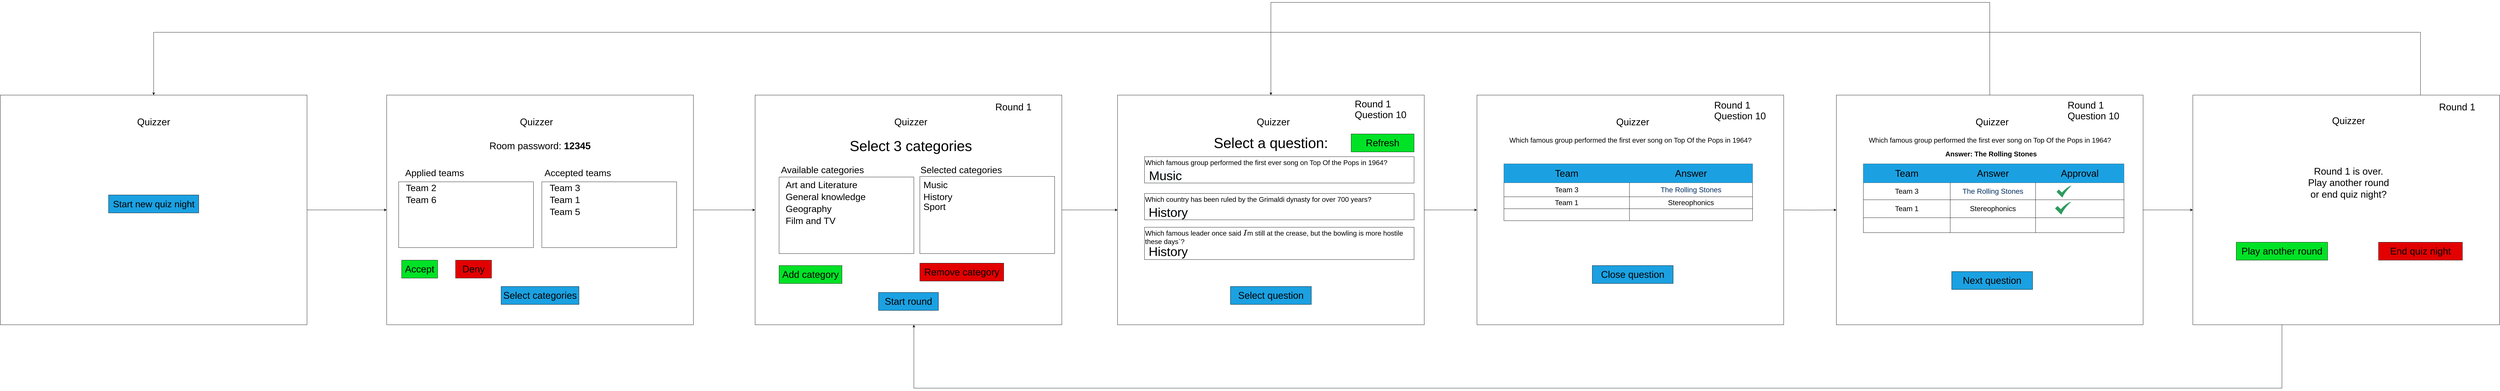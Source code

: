 <mxfile version="13.7.9" type="device" pages="3"><diagram id="l7Xu2UtrIml1BamK87eQ" name="Page-1"><mxGraphModel dx="2986" dy="1985" grid="1" gridSize="10" guides="1" tooltips="1" connect="1" arrows="1" fold="1" page="1" pageScale="1" pageWidth="1169" pageHeight="827" math="0" shadow="0"><root><mxCell id="0"/><mxCell id="1" parent="0"/><mxCell id="6yoLQTxtpD7LWdvMTCXS-1" style="edgeStyle=orthogonalEdgeStyle;rounded=0;orthogonalLoop=1;jettySize=auto;html=1;fontSize=11;fontColor=#000000;" edge="1" parent="1" source="6yoLQTxtpD7LWdvMTCXS-99" target="6yoLQTxtpD7LWdvMTCXS-23"><mxGeometry relative="1" as="geometry"><Array as="points"><mxPoint x="9324" y="1609"/><mxPoint x="4756" y="1609"/></Array></mxGeometry></mxCell><mxCell id="6yoLQTxtpD7LWdvMTCXS-2" style="edgeStyle=orthogonalEdgeStyle;rounded=0;orthogonalLoop=1;jettySize=auto;html=1;fontSize=32;" edge="1" parent="1" source="6yoLQTxtpD7LWdvMTCXS-3" target="6yoLQTxtpD7LWdvMTCXS-7"><mxGeometry relative="1" as="geometry"/></mxCell><mxCell id="6yoLQTxtpD7LWdvMTCXS-3" value="" style="rounded=0;whiteSpace=wrap;html=1;" vertex="1" parent="1"><mxGeometry x="1706" y="629" width="1024" height="768" as="geometry"/></mxCell><mxCell id="6yoLQTxtpD7LWdvMTCXS-4" value="Quizzer" style="text;html=1;strokeColor=none;fillColor=none;align=center;verticalAlign=middle;whiteSpace=wrap;rounded=0;fontSize=32;" vertex="1" parent="1"><mxGeometry x="2198" y="709" width="40" height="20" as="geometry"/></mxCell><mxCell id="6yoLQTxtpD7LWdvMTCXS-5" value="Start new quiz night" style="rounded=0;whiteSpace=wrap;html=1;fontSize=31;fillColor=#1BA1E2;" vertex="1" parent="1"><mxGeometry x="2067.5" y="963" width="301" height="60" as="geometry"/></mxCell><mxCell id="6yoLQTxtpD7LWdvMTCXS-6" style="edgeStyle=orthogonalEdgeStyle;rounded=0;orthogonalLoop=1;jettySize=auto;html=1;fontSize=48;" edge="1" parent="1" source="6yoLQTxtpD7LWdvMTCXS-7" target="6yoLQTxtpD7LWdvMTCXS-23"><mxGeometry relative="1" as="geometry"/></mxCell><mxCell id="6yoLQTxtpD7LWdvMTCXS-7" value="" style="rounded=0;whiteSpace=wrap;html=1;" vertex="1" parent="1"><mxGeometry x="2996" y="629" width="1024" height="768" as="geometry"/></mxCell><mxCell id="6yoLQTxtpD7LWdvMTCXS-8" value="Quizzer" style="text;html=1;strokeColor=none;fillColor=none;align=center;verticalAlign=middle;whiteSpace=wrap;rounded=0;fontSize=32;" vertex="1" parent="1"><mxGeometry x="3476" y="709" width="40" height="20" as="geometry"/></mxCell><mxCell id="6yoLQTxtpD7LWdvMTCXS-9" value="Select categories" style="rounded=0;whiteSpace=wrap;html=1;fillColor=#1BA1E2;fontSize=32;" vertex="1" parent="1"><mxGeometry x="3378" y="1269" width="260" height="60" as="geometry"/></mxCell><mxCell id="6yoLQTxtpD7LWdvMTCXS-10" value="" style="rounded=0;whiteSpace=wrap;html=1;fontSize=31;fillColor=#FFFFFF;" vertex="1" parent="1"><mxGeometry x="3036" y="919" width="450" height="220" as="geometry"/></mxCell><mxCell id="6yoLQTxtpD7LWdvMTCXS-11" value="Applied teams" style="text;html=1;strokeColor=none;fillColor=none;align=center;verticalAlign=middle;whiteSpace=wrap;rounded=0;fontSize=31;" vertex="1" parent="1"><mxGeometry x="3036" y="879" width="240" height="20" as="geometry"/></mxCell><mxCell id="6yoLQTxtpD7LWdvMTCXS-12" value="Accept" style="rounded=0;whiteSpace=wrap;html=1;fontSize=32;fillColor=#00E226;" vertex="1" parent="1"><mxGeometry x="3046" y="1181" width="120" height="60" as="geometry"/></mxCell><mxCell id="6yoLQTxtpD7LWdvMTCXS-13" value="Deny" style="rounded=0;whiteSpace=wrap;html=1;fontSize=32;fillColor=#E20000;" vertex="1" parent="1"><mxGeometry x="3226" y="1181" width="120" height="60" as="geometry"/></mxCell><mxCell id="6yoLQTxtpD7LWdvMTCXS-14" value="" style="rounded=0;whiteSpace=wrap;html=1;fontSize=31;fillColor=#FFFFFF;" vertex="1" parent="1"><mxGeometry x="3514" y="919" width="450" height="220" as="geometry"/></mxCell><mxCell id="6yoLQTxtpD7LWdvMTCXS-15" value="Accepted teams" style="text;html=1;strokeColor=none;fillColor=none;align=center;verticalAlign=middle;whiteSpace=wrap;rounded=0;fontSize=31;" vertex="1" parent="1"><mxGeometry x="3514" y="879" width="240" height="20" as="geometry"/></mxCell><mxCell id="6yoLQTxtpD7LWdvMTCXS-16" style="edgeStyle=orthogonalEdgeStyle;rounded=0;orthogonalLoop=1;jettySize=auto;html=1;exitX=0.5;exitY=1;exitDx=0;exitDy=0;fontSize=31;" edge="1" parent="1" source="6yoLQTxtpD7LWdvMTCXS-11" target="6yoLQTxtpD7LWdvMTCXS-11"><mxGeometry relative="1" as="geometry"/></mxCell><mxCell id="6yoLQTxtpD7LWdvMTCXS-17" value="Team 2" style="text;html=1;strokeColor=none;fillColor=none;align=center;verticalAlign=middle;whiteSpace=wrap;rounded=0;fontSize=31;" vertex="1" parent="1"><mxGeometry x="3046" y="929" width="130" height="20" as="geometry"/></mxCell><mxCell id="6yoLQTxtpD7LWdvMTCXS-18" value="Team 6" style="text;html=1;strokeColor=none;fillColor=none;align=center;verticalAlign=middle;whiteSpace=wrap;rounded=0;fontSize=31;" vertex="1" parent="1"><mxGeometry x="3046" y="969" width="130" height="20" as="geometry"/></mxCell><mxCell id="6yoLQTxtpD7LWdvMTCXS-19" value="Team 3" style="text;html=1;strokeColor=none;fillColor=none;align=center;verticalAlign=middle;whiteSpace=wrap;rounded=0;fontSize=31;" vertex="1" parent="1"><mxGeometry x="3526" y="929" width="130" height="20" as="geometry"/></mxCell><mxCell id="6yoLQTxtpD7LWdvMTCXS-20" value="Team 1" style="text;html=1;strokeColor=none;fillColor=none;align=center;verticalAlign=middle;whiteSpace=wrap;rounded=0;fontSize=31;" vertex="1" parent="1"><mxGeometry x="3526" y="969" width="130" height="20" as="geometry"/></mxCell><mxCell id="6yoLQTxtpD7LWdvMTCXS-21" value="Team 5" style="text;html=1;strokeColor=none;fillColor=none;align=center;verticalAlign=middle;whiteSpace=wrap;rounded=0;fontSize=31;" vertex="1" parent="1"><mxGeometry x="3526" y="1009" width="130" height="20" as="geometry"/></mxCell><mxCell id="6yoLQTxtpD7LWdvMTCXS-22" style="edgeStyle=orthogonalEdgeStyle;rounded=0;orthogonalLoop=1;jettySize=auto;html=1;fontSize=48;" edge="1" parent="1" source="6yoLQTxtpD7LWdvMTCXS-23" target="6yoLQTxtpD7LWdvMTCXS-41"><mxGeometry relative="1" as="geometry"/></mxCell><mxCell id="6yoLQTxtpD7LWdvMTCXS-23" value="" style="rounded=0;whiteSpace=wrap;html=1;" vertex="1" parent="1"><mxGeometry x="4226" y="629" width="1024" height="768" as="geometry"/></mxCell><mxCell id="6yoLQTxtpD7LWdvMTCXS-24" value="Quizzer" style="text;html=1;strokeColor=none;fillColor=none;align=center;verticalAlign=middle;whiteSpace=wrap;rounded=0;fontSize=32;" vertex="1" parent="1"><mxGeometry x="4726" y="709" width="40" height="20" as="geometry"/></mxCell><mxCell id="6yoLQTxtpD7LWdvMTCXS-25" value="" style="rounded=0;whiteSpace=wrap;html=1;fontSize=31;fillColor=#FFFFFF;" vertex="1" parent="1"><mxGeometry x="4306" y="903" width="450" height="256" as="geometry"/></mxCell><mxCell id="6yoLQTxtpD7LWdvMTCXS-26" value="Available categories" style="text;html=1;strokeColor=none;fillColor=none;align=center;verticalAlign=middle;whiteSpace=wrap;rounded=0;fontSize=31;" vertex="1" parent="1"><mxGeometry x="4306" y="869" width="290" height="20" as="geometry"/></mxCell><mxCell id="6yoLQTxtpD7LWdvMTCXS-27" value="Art and Literature" style="text;html=1;strokeColor=none;fillColor=none;align=left;verticalAlign=middle;whiteSpace=wrap;rounded=0;fontSize=31;" vertex="1" parent="1"><mxGeometry x="4326" y="919" width="410" height="20" as="geometry"/></mxCell><mxCell id="6yoLQTxtpD7LWdvMTCXS-28" value="Add category" style="rounded=0;whiteSpace=wrap;html=1;fontSize=32;fillColor=#00E226;" vertex="1" parent="1"><mxGeometry x="4306" y="1199" width="210" height="60" as="geometry"/></mxCell><mxCell id="6yoLQTxtpD7LWdvMTCXS-29" value="" style="rounded=0;whiteSpace=wrap;html=1;fontSize=31;fillColor=#FFFFFF;" vertex="1" parent="1"><mxGeometry x="4776" y="901" width="450" height="258" as="geometry"/></mxCell><mxCell id="6yoLQTxtpD7LWdvMTCXS-30" value="Selected categories" style="text;html=1;strokeColor=none;fillColor=none;align=left;verticalAlign=middle;whiteSpace=wrap;rounded=0;fontSize=31;" vertex="1" parent="1"><mxGeometry x="4776" y="869" width="410" height="20" as="geometry"/></mxCell><mxCell id="6yoLQTxtpD7LWdvMTCXS-31" value="General knowledge" style="text;html=1;strokeColor=none;fillColor=none;align=left;verticalAlign=middle;whiteSpace=wrap;rounded=0;fontSize=31;" vertex="1" parent="1"><mxGeometry x="4326" y="959" width="410" height="20" as="geometry"/></mxCell><mxCell id="6yoLQTxtpD7LWdvMTCXS-32" value="Music" style="text;html=1;strokeColor=none;fillColor=none;align=left;verticalAlign=middle;whiteSpace=wrap;rounded=0;fontSize=31;" vertex="1" parent="1"><mxGeometry x="4786" y="919" width="410" height="20" as="geometry"/></mxCell><mxCell id="6yoLQTxtpD7LWdvMTCXS-33" value="History" style="text;html=1;strokeColor=none;fillColor=none;align=left;verticalAlign=middle;whiteSpace=wrap;rounded=0;fontSize=31;" vertex="1" parent="1"><mxGeometry x="4786" y="959" width="410" height="20" as="geometry"/></mxCell><mxCell id="6yoLQTxtpD7LWdvMTCXS-34" value="Geography" style="text;html=1;strokeColor=none;fillColor=none;align=left;verticalAlign=middle;whiteSpace=wrap;rounded=0;fontSize=31;" vertex="1" parent="1"><mxGeometry x="4326" y="999" width="410" height="20" as="geometry"/></mxCell><mxCell id="6yoLQTxtpD7LWdvMTCXS-35" value="Remove category" style="rounded=0;whiteSpace=wrap;html=1;fontSize=32;fillColor=#E20000;" vertex="1" parent="1"><mxGeometry x="4776" y="1191" width="280" height="60" as="geometry"/></mxCell><mxCell id="6yoLQTxtpD7LWdvMTCXS-36" value="Start round" style="rounded=0;whiteSpace=wrap;html=1;fillColor=#1BA1E2;fontSize=32;" vertex="1" parent="1"><mxGeometry x="4638" y="1289" width="200" height="60" as="geometry"/></mxCell><mxCell id="6yoLQTxtpD7LWdvMTCXS-37" value="Select 3 categories" style="text;html=1;strokeColor=none;fillColor=none;align=center;verticalAlign=middle;whiteSpace=wrap;rounded=0;fontSize=48;" vertex="1" parent="1"><mxGeometry x="4506" y="789" width="480" height="20" as="geometry"/></mxCell><mxCell id="6yoLQTxtpD7LWdvMTCXS-38" value="Sport" style="text;html=1;strokeColor=none;fillColor=none;align=left;verticalAlign=middle;whiteSpace=wrap;rounded=0;fontSize=31;" vertex="1" parent="1"><mxGeometry x="4786" y="992" width="410" height="20" as="geometry"/></mxCell><mxCell id="6yoLQTxtpD7LWdvMTCXS-39" value="Film and TV" style="text;html=1;strokeColor=none;fillColor=none;align=left;verticalAlign=middle;whiteSpace=wrap;rounded=0;fontSize=31;" vertex="1" parent="1"><mxGeometry x="4326" y="1039" width="410" height="20" as="geometry"/></mxCell><mxCell id="6yoLQTxtpD7LWdvMTCXS-40" style="edgeStyle=orthogonalEdgeStyle;rounded=0;orthogonalLoop=1;jettySize=auto;html=1;fontSize=23;" edge="1" parent="1" source="6yoLQTxtpD7LWdvMTCXS-41" target="6yoLQTxtpD7LWdvMTCXS-46"><mxGeometry relative="1" as="geometry"/></mxCell><mxCell id="6yoLQTxtpD7LWdvMTCXS-41" value="" style="rounded=0;whiteSpace=wrap;html=1;" vertex="1" parent="1"><mxGeometry x="5436" y="629" width="1024" height="768" as="geometry"/></mxCell><mxCell id="6yoLQTxtpD7LWdvMTCXS-42" value="Quizzer" style="text;html=1;strokeColor=none;fillColor=none;align=center;verticalAlign=middle;whiteSpace=wrap;rounded=0;fontSize=32;" vertex="1" parent="1"><mxGeometry x="5936" y="709" width="40" height="20" as="geometry"/></mxCell><mxCell id="6yoLQTxtpD7LWdvMTCXS-43" value="Select a question:" style="text;html=1;strokeColor=none;fillColor=none;align=center;verticalAlign=middle;whiteSpace=wrap;rounded=0;fontSize=48;" vertex="1" parent="1"><mxGeometry x="5708" y="779" width="480" height="20" as="geometry"/></mxCell><mxCell id="6yoLQTxtpD7LWdvMTCXS-44" value="Which famous group performed the first ever song on Top Of the Pops in 1964?" style="rounded=0;whiteSpace=wrap;html=1;fillColor=#FFFFFF;fontSize=23;align=left;verticalAlign=top;" vertex="1" parent="1"><mxGeometry x="5526" y="835" width="900" height="88" as="geometry"/></mxCell><mxCell id="6yoLQTxtpD7LWdvMTCXS-45" value="Select question" style="rounded=0;whiteSpace=wrap;html=1;fillColor=#1BA1E2;fontSize=32;" vertex="1" parent="1"><mxGeometry x="5813" y="1269" width="270" height="60" as="geometry"/></mxCell><mxCell id="6yoLQTxtpD7LWdvMTCXS-46" value="" style="rounded=0;whiteSpace=wrap;html=1;" vertex="1" parent="1"><mxGeometry x="6636" y="629" width="1024" height="768" as="geometry"/></mxCell><mxCell id="6yoLQTxtpD7LWdvMTCXS-47" value="Quizzer" style="text;html=1;strokeColor=none;fillColor=none;align=center;verticalAlign=middle;whiteSpace=wrap;rounded=0;fontSize=32;" vertex="1" parent="1"><mxGeometry x="7136" y="709" width="40" height="20" as="geometry"/></mxCell><mxCell id="6yoLQTxtpD7LWdvMTCXS-48" value="Close question" style="rounded=0;whiteSpace=wrap;html=1;fillColor=#1BA1E2;fontSize=32;" vertex="1" parent="1"><mxGeometry x="7021" y="1199" width="270" height="60" as="geometry"/></mxCell><mxCell id="6yoLQTxtpD7LWdvMTCXS-49" value="&lt;span style=&quot;font-size: 23px ; text-align: left&quot;&gt;Which famous group performed the first ever song on Top Of the Pops in 1964?&lt;/span&gt;" style="text;html=1;strokeColor=none;fillColor=none;align=center;verticalAlign=middle;whiteSpace=wrap;rounded=0;fontSize=42;" vertex="1" parent="1"><mxGeometry x="6704.5" y="759" width="887" height="30" as="geometry"/></mxCell><mxCell id="6yoLQTxtpD7LWdvMTCXS-50" value="" style="shape=table;html=1;whiteSpace=wrap;startSize=0;container=1;collapsible=0;childLayout=tableLayout;strokeColor=#000000;fillColor=#FFFFFF;fontSize=42;align=left;" vertex="1" parent="1"><mxGeometry x="6726" y="859" width="830" height="190" as="geometry"/></mxCell><mxCell id="6yoLQTxtpD7LWdvMTCXS-51" value="" style="shape=partialRectangle;html=1;whiteSpace=wrap;collapsible=0;dropTarget=0;pointerEvents=0;fillColor=none;top=0;left=0;bottom=0;right=0;points=[[0,0.5],[1,0.5]];portConstraint=eastwest;" vertex="1" parent="6yoLQTxtpD7LWdvMTCXS-50"><mxGeometry width="830" height="63" as="geometry"/></mxCell><mxCell id="6yoLQTxtpD7LWdvMTCXS-52" value="&lt;font style=&quot;font-size: 32px&quot;&gt;Team&lt;/font&gt;" style="shape=partialRectangle;html=1;whiteSpace=wrap;connectable=0;top=0;left=0;bottom=0;right=0;overflow=hidden;labelBackgroundColor=#1BA1E2;fillColor=#1BA1E2;" vertex="1" parent="6yoLQTxtpD7LWdvMTCXS-51"><mxGeometry width="419" height="63" as="geometry"/></mxCell><mxCell id="6yoLQTxtpD7LWdvMTCXS-53" value="&lt;font style=&quot;font-size: 32px&quot;&gt;Answer&lt;/font&gt;" style="shape=partialRectangle;html=1;whiteSpace=wrap;connectable=0;top=0;left=0;bottom=0;right=0;overflow=hidden;fillColor=#1BA1E2;" vertex="1" parent="6yoLQTxtpD7LWdvMTCXS-51"><mxGeometry x="419" width="411" height="63" as="geometry"/></mxCell><mxCell id="6yoLQTxtpD7LWdvMTCXS-54" value="" style="shape=partialRectangle;html=1;whiteSpace=wrap;collapsible=0;dropTarget=0;pointerEvents=0;fillColor=none;top=0;left=0;bottom=0;right=0;points=[[0,0.5],[1,0.5]];portConstraint=eastwest;" vertex="1" parent="6yoLQTxtpD7LWdvMTCXS-50"><mxGeometry y="63" width="830" height="47" as="geometry"/></mxCell><mxCell id="6yoLQTxtpD7LWdvMTCXS-55" value="&lt;font style=&quot;font-size: 24px&quot;&gt;Team 3&lt;/font&gt;" style="shape=partialRectangle;html=1;whiteSpace=wrap;connectable=0;fillColor=none;top=0;left=0;bottom=0;right=0;overflow=hidden;" vertex="1" parent="6yoLQTxtpD7LWdvMTCXS-54"><mxGeometry width="419" height="47" as="geometry"/></mxCell><mxCell id="6yoLQTxtpD7LWdvMTCXS-56" value="&lt;font style=&quot;font-size: 24px&quot;&gt;&lt;span style=&quot;color: rgb(3 , 47 , 98) ; font-family: , &amp;#34;consolas&amp;#34; , &amp;#34;liberation mono&amp;#34; , &amp;#34;menlo&amp;#34; , monospace ; background-color: rgb(255 , 255 , 255)&quot;&gt;The Rolling Stones&lt;/span&gt;&lt;/font&gt;" style="shape=partialRectangle;html=1;whiteSpace=wrap;connectable=0;fillColor=none;top=0;left=0;bottom=0;right=0;overflow=hidden;" vertex="1" parent="6yoLQTxtpD7LWdvMTCXS-54"><mxGeometry x="419" width="411" height="47" as="geometry"/></mxCell><mxCell id="6yoLQTxtpD7LWdvMTCXS-57" value="" style="shape=partialRectangle;html=1;whiteSpace=wrap;collapsible=0;dropTarget=0;pointerEvents=0;fillColor=none;top=0;left=0;bottom=0;right=0;points=[[0,0.5],[1,0.5]];portConstraint=eastwest;" vertex="1" parent="6yoLQTxtpD7LWdvMTCXS-50"><mxGeometry y="110" width="830" height="40" as="geometry"/></mxCell><mxCell id="6yoLQTxtpD7LWdvMTCXS-58" value="&lt;font style=&quot;font-size: 24px&quot;&gt;Team 1&lt;/font&gt;" style="shape=partialRectangle;html=1;whiteSpace=wrap;connectable=0;fillColor=none;top=0;left=0;bottom=0;right=0;overflow=hidden;" vertex="1" parent="6yoLQTxtpD7LWdvMTCXS-57"><mxGeometry width="419" height="40" as="geometry"/></mxCell><mxCell id="6yoLQTxtpD7LWdvMTCXS-59" value="&lt;font style=&quot;font-size: 24px&quot;&gt;Stereophonics&lt;/font&gt;" style="shape=partialRectangle;html=1;whiteSpace=wrap;connectable=0;fillColor=none;top=0;left=0;bottom=0;right=0;overflow=hidden;" vertex="1" parent="6yoLQTxtpD7LWdvMTCXS-57"><mxGeometry x="419" width="411" height="40" as="geometry"/></mxCell><mxCell id="6yoLQTxtpD7LWdvMTCXS-60" style="shape=partialRectangle;html=1;whiteSpace=wrap;collapsible=0;dropTarget=0;pointerEvents=0;fillColor=none;top=0;left=0;bottom=0;right=0;points=[[0,0.5],[1,0.5]];portConstraint=eastwest;" vertex="1" parent="6yoLQTxtpD7LWdvMTCXS-50"><mxGeometry y="150" width="830" height="40" as="geometry"/></mxCell><mxCell id="6yoLQTxtpD7LWdvMTCXS-61" style="shape=partialRectangle;html=1;whiteSpace=wrap;connectable=0;fillColor=none;top=0;left=0;bottom=0;right=0;overflow=hidden;" vertex="1" parent="6yoLQTxtpD7LWdvMTCXS-60"><mxGeometry width="419" height="40" as="geometry"/></mxCell><mxCell id="6yoLQTxtpD7LWdvMTCXS-62" style="shape=partialRectangle;html=1;whiteSpace=wrap;connectable=0;fillColor=none;top=0;left=0;bottom=0;right=0;overflow=hidden;" vertex="1" parent="6yoLQTxtpD7LWdvMTCXS-60"><mxGeometry x="419" width="411" height="40" as="geometry"/></mxCell><mxCell id="6yoLQTxtpD7LWdvMTCXS-63" style="edgeStyle=orthogonalEdgeStyle;rounded=0;orthogonalLoop=1;jettySize=auto;html=1;fontSize=23;" edge="1" parent="1" target="6yoLQTxtpD7LWdvMTCXS-66"><mxGeometry relative="1" as="geometry"><mxPoint x="7660" y="1013.0" as="sourcePoint"/></mxGeometry></mxCell><mxCell id="6yoLQTxtpD7LWdvMTCXS-64" style="edgeStyle=orthogonalEdgeStyle;rounded=0;orthogonalLoop=1;jettySize=auto;html=1;fontSize=11;fontColor=#E20000;" edge="1" parent="1" source="6yoLQTxtpD7LWdvMTCXS-66" target="6yoLQTxtpD7LWdvMTCXS-41"><mxGeometry relative="1" as="geometry"><Array as="points"><mxPoint x="8348" y="319"/><mxPoint x="5948" y="319"/></Array></mxGeometry></mxCell><mxCell id="6yoLQTxtpD7LWdvMTCXS-65" style="edgeStyle=orthogonalEdgeStyle;rounded=0;orthogonalLoop=1;jettySize=auto;html=1;fontSize=11;fontColor=#E20000;" edge="1" parent="1" source="6yoLQTxtpD7LWdvMTCXS-66" target="6yoLQTxtpD7LWdvMTCXS-96"><mxGeometry relative="1" as="geometry"/></mxCell><mxCell id="6yoLQTxtpD7LWdvMTCXS-66" value="" style="rounded=0;whiteSpace=wrap;html=1;" vertex="1" parent="1"><mxGeometry x="7836" y="629" width="1024" height="768" as="geometry"/></mxCell><mxCell id="6yoLQTxtpD7LWdvMTCXS-67" value="Quizzer" style="text;html=1;strokeColor=none;fillColor=none;align=center;verticalAlign=middle;whiteSpace=wrap;rounded=0;fontSize=32;" vertex="1" parent="1"><mxGeometry x="8336" y="709" width="40" height="20" as="geometry"/></mxCell><mxCell id="6yoLQTxtpD7LWdvMTCXS-68" value="Next question" style="rounded=0;whiteSpace=wrap;html=1;fillColor=#1BA1E2;fontSize=32;" vertex="1" parent="1"><mxGeometry x="8221" y="1219" width="270" height="60" as="geometry"/></mxCell><mxCell id="6yoLQTxtpD7LWdvMTCXS-69" value="&lt;span style=&quot;font-size: 23px ; text-align: left&quot;&gt;Which famous group performed the first ever song on Top Of the Pops in 1964?&lt;/span&gt;" style="text;html=1;strokeColor=none;fillColor=none;align=center;verticalAlign=middle;whiteSpace=wrap;rounded=0;fontSize=42;" vertex="1" parent="1"><mxGeometry x="7904.5" y="759" width="887" height="30" as="geometry"/></mxCell><mxCell id="6yoLQTxtpD7LWdvMTCXS-70" value="" style="html=1;aspect=fixed;strokeColor=none;shadow=0;align=center;verticalAlign=top;fillColor=#2D9C5E;shape=mxgraph.gcp2.check;labelBackgroundColor=#1BA1E2;fontSize=11;" vertex="1" parent="1"><mxGeometry x="8566" y="939" width="55" height="44" as="geometry"/></mxCell><mxCell id="6yoLQTxtpD7LWdvMTCXS-71" value="" style="shape=image;html=1;verticalAlign=top;verticalLabelPosition=bottom;labelBackgroundColor=#ffffff;imageAspect=0;aspect=fixed;image=https://cdn1.iconfinder.com/data/icons/ui-navigation-1/152/close-128.png;strokeColor=#000000;fillColor=#1BA1E2;fontSize=11;fontColor=#E20000;align=left;" vertex="1" parent="1"><mxGeometry x="8666" y="932" width="58" height="58" as="geometry"/></mxCell><mxCell id="6yoLQTxtpD7LWdvMTCXS-72" value="" style="html=1;aspect=fixed;strokeColor=none;shadow=0;align=center;verticalAlign=top;fillColor=#2D9C5E;shape=mxgraph.gcp2.check;labelBackgroundColor=#1BA1E2;fontSize=11;" vertex="1" parent="1"><mxGeometry x="8566" y="1009" width="55" height="44" as="geometry"/></mxCell><mxCell id="6yoLQTxtpD7LWdvMTCXS-73" value="" style="shape=image;html=1;verticalAlign=top;verticalLabelPosition=bottom;labelBackgroundColor=#ffffff;imageAspect=0;aspect=fixed;image=https://cdn1.iconfinder.com/data/icons/ui-navigation-1/152/close-128.png;strokeColor=#000000;fillColor=#1BA1E2;fontSize=11;fontColor=#E20000;align=left;" vertex="1" parent="1"><mxGeometry x="8666" y="1002" width="58" height="58" as="geometry"/></mxCell><mxCell id="6yoLQTxtpD7LWdvMTCXS-74" value="" style="shape=table;html=1;whiteSpace=wrap;startSize=0;container=1;collapsible=0;childLayout=tableLayout;strokeColor=#000000;fillColor=#FFFFFF;fontSize=42;align=left;" vertex="1" parent="1"><mxGeometry x="7926" y="859" width="870" height="230.0" as="geometry"/></mxCell><mxCell id="6yoLQTxtpD7LWdvMTCXS-75" value="" style="shape=partialRectangle;html=1;whiteSpace=wrap;collapsible=0;dropTarget=0;pointerEvents=0;fillColor=none;top=0;left=0;bottom=0;right=0;points=[[0,0.5],[1,0.5]];portConstraint=eastwest;" vertex="1" parent="6yoLQTxtpD7LWdvMTCXS-74"><mxGeometry width="870" height="63" as="geometry"/></mxCell><mxCell id="6yoLQTxtpD7LWdvMTCXS-76" value="&lt;font style=&quot;font-size: 32px&quot;&gt;Team&lt;/font&gt;" style="shape=partialRectangle;html=1;whiteSpace=wrap;connectable=0;top=0;left=0;bottom=0;right=0;overflow=hidden;labelBackgroundColor=#1BA1E2;fillColor=#1BA1E2;" vertex="1" parent="6yoLQTxtpD7LWdvMTCXS-75"><mxGeometry width="290" height="63" as="geometry"/></mxCell><mxCell id="6yoLQTxtpD7LWdvMTCXS-77" value="&lt;font style=&quot;font-size: 32px&quot;&gt;Answer&lt;/font&gt;" style="shape=partialRectangle;html=1;whiteSpace=wrap;connectable=0;top=0;left=0;bottom=0;right=0;overflow=hidden;fillColor=#1BA1E2;" vertex="1" parent="6yoLQTxtpD7LWdvMTCXS-75"><mxGeometry x="290" width="285" height="63" as="geometry"/></mxCell><mxCell id="6yoLQTxtpD7LWdvMTCXS-78" value="&lt;font style=&quot;font-size: 32px&quot;&gt;Approval&lt;/font&gt;" style="shape=partialRectangle;html=1;whiteSpace=wrap;connectable=0;top=0;left=0;bottom=0;right=0;overflow=hidden;fillColor=#1BA1E2;" vertex="1" parent="6yoLQTxtpD7LWdvMTCXS-75"><mxGeometry x="575" width="295" height="63" as="geometry"/></mxCell><mxCell id="6yoLQTxtpD7LWdvMTCXS-79" value="" style="shape=partialRectangle;html=1;whiteSpace=wrap;collapsible=0;dropTarget=0;pointerEvents=0;fillColor=none;top=0;left=0;bottom=0;right=0;points=[[0,0.5],[1,0.5]];portConstraint=eastwest;" vertex="1" parent="6yoLQTxtpD7LWdvMTCXS-74"><mxGeometry y="63" width="870" height="57" as="geometry"/></mxCell><mxCell id="6yoLQTxtpD7LWdvMTCXS-80" value="&lt;font style=&quot;font-size: 24px&quot;&gt;Team 3&lt;/font&gt;" style="shape=partialRectangle;html=1;whiteSpace=wrap;connectable=0;fillColor=none;top=0;left=0;bottom=0;right=0;overflow=hidden;" vertex="1" parent="6yoLQTxtpD7LWdvMTCXS-79"><mxGeometry width="290" height="57" as="geometry"/></mxCell><mxCell id="6yoLQTxtpD7LWdvMTCXS-81" value="&lt;font style=&quot;font-size: 24px&quot;&gt;&lt;span style=&quot;color: rgb(3 , 47 , 98) ; font-family: , &amp;#34;consolas&amp;#34; , &amp;#34;liberation mono&amp;#34; , &amp;#34;menlo&amp;#34; , monospace ; background-color: rgb(255 , 255 , 255)&quot;&gt;The Rolling Stones&lt;/span&gt;&lt;/font&gt;" style="shape=partialRectangle;html=1;whiteSpace=wrap;connectable=0;fillColor=none;top=0;left=0;bottom=0;right=0;overflow=hidden;" vertex="1" parent="6yoLQTxtpD7LWdvMTCXS-79"><mxGeometry x="290" width="285" height="57" as="geometry"/></mxCell><mxCell id="6yoLQTxtpD7LWdvMTCXS-82" value="" style="shape=partialRectangle;html=1;whiteSpace=wrap;connectable=0;fillColor=none;top=0;left=0;bottom=0;right=0;overflow=hidden;" vertex="1" parent="6yoLQTxtpD7LWdvMTCXS-79"><mxGeometry x="575" width="295" height="57" as="geometry"/></mxCell><mxCell id="6yoLQTxtpD7LWdvMTCXS-83" value="" style="shape=partialRectangle;html=1;whiteSpace=wrap;collapsible=0;dropTarget=0;pointerEvents=0;fillColor=none;top=0;left=0;bottom=0;right=0;points=[[0,0.5],[1,0.5]];portConstraint=eastwest;" vertex="1" parent="6yoLQTxtpD7LWdvMTCXS-74"><mxGeometry y="120" width="870" height="60" as="geometry"/></mxCell><mxCell id="6yoLQTxtpD7LWdvMTCXS-84" value="&lt;font style=&quot;font-size: 24px&quot;&gt;Team 1&lt;/font&gt;" style="shape=partialRectangle;html=1;whiteSpace=wrap;connectable=0;fillColor=none;top=0;left=0;bottom=0;right=0;overflow=hidden;" vertex="1" parent="6yoLQTxtpD7LWdvMTCXS-83"><mxGeometry width="290" height="60" as="geometry"/></mxCell><mxCell id="6yoLQTxtpD7LWdvMTCXS-85" value="&lt;font style=&quot;font-size: 24px&quot;&gt;Stereophonics&lt;/font&gt;" style="shape=partialRectangle;html=1;whiteSpace=wrap;connectable=0;fillColor=none;top=0;left=0;bottom=0;right=0;overflow=hidden;" vertex="1" parent="6yoLQTxtpD7LWdvMTCXS-83"><mxGeometry x="290" width="285" height="60" as="geometry"/></mxCell><mxCell id="6yoLQTxtpD7LWdvMTCXS-86" value="" style="shape=partialRectangle;html=1;whiteSpace=wrap;connectable=0;fillColor=none;top=0;left=0;bottom=0;right=0;overflow=hidden;" vertex="1" parent="6yoLQTxtpD7LWdvMTCXS-83"><mxGeometry x="575" width="295" height="60" as="geometry"/></mxCell><mxCell id="6yoLQTxtpD7LWdvMTCXS-87" style="shape=partialRectangle;html=1;whiteSpace=wrap;collapsible=0;dropTarget=0;pointerEvents=0;fillColor=none;top=0;left=0;bottom=0;right=0;points=[[0,0.5],[1,0.5]];portConstraint=eastwest;" vertex="1" parent="6yoLQTxtpD7LWdvMTCXS-74"><mxGeometry y="180" width="870" height="50" as="geometry"/></mxCell><mxCell id="6yoLQTxtpD7LWdvMTCXS-88" style="shape=partialRectangle;html=1;whiteSpace=wrap;connectable=0;fillColor=none;top=0;left=0;bottom=0;right=0;overflow=hidden;" vertex="1" parent="6yoLQTxtpD7LWdvMTCXS-87"><mxGeometry width="290" height="50" as="geometry"/></mxCell><mxCell id="6yoLQTxtpD7LWdvMTCXS-89" style="shape=partialRectangle;html=1;whiteSpace=wrap;connectable=0;fillColor=none;top=0;left=0;bottom=0;right=0;overflow=hidden;" vertex="1" parent="6yoLQTxtpD7LWdvMTCXS-87"><mxGeometry x="290" width="285" height="50" as="geometry"/></mxCell><mxCell id="6yoLQTxtpD7LWdvMTCXS-90" style="shape=partialRectangle;html=1;whiteSpace=wrap;connectable=0;fillColor=none;top=0;left=0;bottom=0;right=0;overflow=hidden;" vertex="1" parent="6yoLQTxtpD7LWdvMTCXS-87"><mxGeometry x="575" width="295" height="50" as="geometry"/></mxCell><mxCell id="6yoLQTxtpD7LWdvMTCXS-91" value="" style="shape=image;html=1;verticalAlign=top;verticalLabelPosition=bottom;labelBackgroundColor=#ffffff;imageAspect=0;aspect=fixed;image=https://cdn1.iconfinder.com/data/icons/ui-navigation-1/152/close-128.png;strokeColor=#000000;fillColor=#1BA1E2;fontSize=11;fontColor=#E20000;align=left;" vertex="1" parent="1"><mxGeometry x="8679" y="932" width="44" height="44" as="geometry"/></mxCell><mxCell id="6yoLQTxtpD7LWdvMTCXS-92" value="" style="html=1;aspect=fixed;strokeColor=none;shadow=0;align=center;verticalAlign=top;fillColor=#2D9C5E;shape=mxgraph.gcp2.check;labelBackgroundColor=#1BA1E2;fontSize=11;fontColor=#E20000;" vertex="1" parent="1"><mxGeometry x="8571" y="932" width="50" height="40" as="geometry"/></mxCell><mxCell id="6yoLQTxtpD7LWdvMTCXS-93" value="" style="shape=image;html=1;verticalAlign=top;verticalLabelPosition=bottom;labelBackgroundColor=#ffffff;imageAspect=0;aspect=fixed;image=https://cdn1.iconfinder.com/data/icons/ui-navigation-1/152/close-128.png;strokeColor=#000000;fillColor=#1BA1E2;fontSize=11;fontColor=#E20000;align=left;" vertex="1" parent="1"><mxGeometry x="8677" y="986" width="48" height="48" as="geometry"/></mxCell><mxCell id="6yoLQTxtpD7LWdvMTCXS-94" value="" style="html=1;aspect=fixed;strokeColor=none;shadow=0;align=center;verticalAlign=top;fillColor=#2D9C5E;shape=mxgraph.gcp2.check;labelBackgroundColor=#1BA1E2;fontSize=11;fontColor=#E20000;" vertex="1" parent="1"><mxGeometry x="8566" y="986" width="53.75" height="43" as="geometry"/></mxCell><mxCell id="6yoLQTxtpD7LWdvMTCXS-95" style="edgeStyle=orthogonalEdgeStyle;rounded=0;orthogonalLoop=1;jettySize=auto;html=1;fontSize=11;fontColor=#000000;exitX=0.5;exitY=0;exitDx=0;exitDy=0;" edge="1" parent="1" source="6yoLQTxtpD7LWdvMTCXS-100" target="6yoLQTxtpD7LWdvMTCXS-3"><mxGeometry relative="1" as="geometry"><Array as="points"><mxPoint x="9786" y="419"/><mxPoint x="2218" y="419"/></Array></mxGeometry></mxCell><mxCell id="6yoLQTxtpD7LWdvMTCXS-96" value="" style="rounded=0;whiteSpace=wrap;html=1;" vertex="1" parent="1"><mxGeometry x="9026" y="629" width="1024" height="768" as="geometry"/></mxCell><mxCell id="6yoLQTxtpD7LWdvMTCXS-97" value="Quizzer" style="text;html=1;strokeColor=none;fillColor=none;align=center;verticalAlign=middle;whiteSpace=wrap;rounded=0;fontSize=32;" vertex="1" parent="1"><mxGeometry x="9526" y="705" width="40" height="20" as="geometry"/></mxCell><mxCell id="6yoLQTxtpD7LWdvMTCXS-98" value="&lt;font style=&quot;font-size: 32px&quot;&gt;Round 1 is over. Play another round or end quiz night?&lt;/font&gt;" style="text;html=1;strokeColor=none;fillColor=none;align=center;verticalAlign=middle;whiteSpace=wrap;rounded=0;labelBackgroundColor=none;fontSize=11;" vertex="1" parent="1"><mxGeometry x="9396" y="912" width="300" height="20" as="geometry"/></mxCell><mxCell id="6yoLQTxtpD7LWdvMTCXS-99" value="Play another round" style="rounded=0;whiteSpace=wrap;html=1;fontSize=32;fillColor=#00E226;" vertex="1" parent="1"><mxGeometry x="9171" y="1121" width="305" height="60" as="geometry"/></mxCell><mxCell id="6yoLQTxtpD7LWdvMTCXS-100" value="End quiz night" style="rounded=0;whiteSpace=wrap;html=1;fontSize=32;fillColor=#E20000;" vertex="1" parent="1"><mxGeometry x="9646" y="1121" width="280" height="60" as="geometry"/></mxCell><mxCell id="6yoLQTxtpD7LWdvMTCXS-101" value="&lt;font style=&quot;font-size: 32px&quot;&gt;Room password: &lt;b&gt;12345&lt;/b&gt;&lt;/font&gt;" style="text;html=1;strokeColor=none;fillColor=none;align=center;verticalAlign=middle;whiteSpace=wrap;rounded=0;labelBackgroundColor=none;fontSize=11;fontColor=#000000;" vertex="1" parent="1"><mxGeometry x="3308" y="789" width="400" height="20" as="geometry"/></mxCell><mxCell id="6yoLQTxtpD7LWdvMTCXS-102" value="&#10;&#10;&lt;span style=&quot;color: rgb(0, 0, 0); font-family: helvetica; font-size: 42px; font-style: normal; font-weight: 400; letter-spacing: normal; text-align: left; text-indent: 0px; text-transform: none; word-spacing: 0px; background-color: rgb(248, 249, 250); display: inline; float: none;&quot;&gt;Music&lt;/span&gt;&#10;&#10;" style="text;html=1;strokeColor=none;fillColor=none;align=center;verticalAlign=middle;whiteSpace=wrap;rounded=0;labelBackgroundColor=none;fontSize=11;fontColor=#000000;" vertex="1" parent="1"><mxGeometry x="5576" y="889" width="40" height="20" as="geometry"/></mxCell><mxCell id="6yoLQTxtpD7LWdvMTCXS-103" value="Which country has been ruled by the Grimaldi dynasty for over 700 years?" style="rounded=0;whiteSpace=wrap;html=1;fillColor=#FFFFFF;fontSize=23;align=left;verticalAlign=top;" vertex="1" parent="1"><mxGeometry x="5526" y="958" width="900" height="88" as="geometry"/></mxCell><mxCell id="6yoLQTxtpD7LWdvMTCXS-104" value="&lt;br&gt;&lt;br&gt;&lt;span style=&quot;color: rgb(0 , 0 , 0) ; font-family: &amp;#34;helvetica&amp;#34; ; font-size: 42px ; font-style: normal ; font-weight: 400 ; letter-spacing: normal ; text-indent: 0px ; text-transform: none ; word-spacing: 0px ; background-color: rgb(248 , 249 , 250) ; display: inline ; float: none&quot;&gt;History&lt;/span&gt;" style="text;html=1;strokeColor=none;fillColor=none;align=left;verticalAlign=middle;whiteSpace=wrap;rounded=0;labelBackgroundColor=none;fontSize=11;fontColor=#000000;" vertex="1" parent="1"><mxGeometry x="5538" y="997.5" width="470" height="20" as="geometry"/></mxCell><mxCell id="6yoLQTxtpD7LWdvMTCXS-105" value="Which famous leader once said `I`m still at the crease, but the bowling is more hostile these days`?" style="rounded=0;whiteSpace=wrap;html=1;fillColor=#FFFFFF;fontSize=23;align=left;verticalAlign=top;" vertex="1" parent="1"><mxGeometry x="5526" y="1071" width="900" height="108" as="geometry"/></mxCell><mxCell id="6yoLQTxtpD7LWdvMTCXS-106" value="&lt;br&gt;&lt;br&gt;&lt;div style=&quot;&quot;&gt;&lt;font face=&quot;helvetica&quot;&gt;&lt;span style=&quot;font-size: 42px&quot;&gt;History&lt;/span&gt;&lt;/font&gt;&lt;/div&gt;" style="text;html=1;strokeColor=none;fillColor=none;align=left;verticalAlign=middle;whiteSpace=wrap;rounded=0;labelBackgroundColor=none;fontSize=11;fontColor=#000000;" vertex="1" parent="1"><mxGeometry x="5538" y="1129" width="360" height="20" as="geometry"/></mxCell><mxCell id="6yoLQTxtpD7LWdvMTCXS-107" value="Refresh" style="rounded=0;whiteSpace=wrap;html=1;fontSize=32;fillColor=#00E226;" vertex="1" parent="1"><mxGeometry x="6216" y="759" width="210" height="60" as="geometry"/></mxCell><mxCell id="6yoLQTxtpD7LWdvMTCXS-108" value="&lt;span style=&quot;font-size: 23px ; text-align: left&quot;&gt;Answer: The Rolling Stones&lt;/span&gt;" style="text;html=1;strokeColor=none;fillColor=none;align=center;verticalAlign=middle;whiteSpace=wrap;rounded=0;fontSize=42;fontStyle=1" vertex="1" parent="1"><mxGeometry x="7909" y="805" width="887" height="30" as="geometry"/></mxCell><mxCell id="6yoLQTxtpD7LWdvMTCXS-109" value="Round 1" style="text;html=1;strokeColor=none;fillColor=none;align=left;verticalAlign=middle;whiteSpace=wrap;rounded=0;fontSize=32;" vertex="1" parent="1"><mxGeometry x="5026" y="659" width="167" height="20" as="geometry"/></mxCell><mxCell id="6yoLQTxtpD7LWdvMTCXS-110" value="Question 10" style="text;html=1;strokeColor=none;fillColor=none;align=left;verticalAlign=middle;whiteSpace=wrap;rounded=0;fontSize=32;" vertex="1" parent="1"><mxGeometry x="6226" y="685" width="217" height="20" as="geometry"/></mxCell><mxCell id="6yoLQTxtpD7LWdvMTCXS-111" value="Round 1" style="text;html=1;strokeColor=none;fillColor=none;align=left;verticalAlign=middle;whiteSpace=wrap;rounded=0;fontSize=32;" vertex="1" parent="1"><mxGeometry x="6226" y="649" width="167" height="20" as="geometry"/></mxCell><mxCell id="6yoLQTxtpD7LWdvMTCXS-112" value="Question 10" style="text;html=1;strokeColor=none;fillColor=none;align=left;verticalAlign=middle;whiteSpace=wrap;rounded=0;fontSize=32;" vertex="1" parent="1"><mxGeometry x="7426" y="689" width="217" height="20" as="geometry"/></mxCell><mxCell id="6yoLQTxtpD7LWdvMTCXS-113" value="Round 1" style="text;html=1;strokeColor=none;fillColor=none;align=left;verticalAlign=middle;whiteSpace=wrap;rounded=0;fontSize=32;" vertex="1" parent="1"><mxGeometry x="7426" y="653" width="167" height="20" as="geometry"/></mxCell><mxCell id="6yoLQTxtpD7LWdvMTCXS-114" value="Question 10" style="text;html=1;strokeColor=none;fillColor=none;align=left;verticalAlign=middle;whiteSpace=wrap;rounded=0;fontSize=32;" vertex="1" parent="1"><mxGeometry x="8606" y="689" width="217" height="20" as="geometry"/></mxCell><mxCell id="6yoLQTxtpD7LWdvMTCXS-115" value="Round 1" style="text;html=1;strokeColor=none;fillColor=none;align=left;verticalAlign=middle;whiteSpace=wrap;rounded=0;fontSize=32;" vertex="1" parent="1"><mxGeometry x="8606" y="653" width="167" height="20" as="geometry"/></mxCell><mxCell id="6yoLQTxtpD7LWdvMTCXS-116" value="Round 1" style="text;html=1;strokeColor=none;fillColor=none;align=left;verticalAlign=middle;whiteSpace=wrap;rounded=0;fontSize=32;" vertex="1" parent="1"><mxGeometry x="9846" y="659" width="167" height="20" as="geometry"/></mxCell></root></mxGraphModel></diagram><diagram name="Interactions" id="EYR74FClJGFhM6j5NQQE"><mxGraphModel dx="3124" dy="1761" grid="1" gridSize="10" guides="1" tooltips="1" connect="1" arrows="1" fold="1" page="1" pageScale="1" pageWidth="1169" pageHeight="827" math="0" shadow="0"><root><mxCell id="v2RCDwom0YxmPJ0QhxTt-0"/><mxCell id="v2RCDwom0YxmPJ0QhxTt-1" parent="v2RCDwom0YxmPJ0QhxTt-0"/><mxCell id="v2RCDwom0YxmPJ0QhxTt-2" style="edgeStyle=orthogonalEdgeStyle;rounded=0;orthogonalLoop=1;jettySize=auto;html=1;fontSize=11;fontColor=#000000;" parent="v2RCDwom0YxmPJ0QhxTt-1" source="v2RCDwom0YxmPJ0QhxTt-100" target="v2RCDwom0YxmPJ0QhxTt-24" edge="1"><mxGeometry relative="1" as="geometry"><Array as="points"><mxPoint x="7698" y="1030"/><mxPoint x="3130" y="1030"/></Array></mxGeometry></mxCell><mxCell id="v2RCDwom0YxmPJ0QhxTt-3" style="edgeStyle=orthogonalEdgeStyle;rounded=0;orthogonalLoop=1;jettySize=auto;html=1;fontSize=32;" parent="v2RCDwom0YxmPJ0QhxTt-1" source="v2RCDwom0YxmPJ0QhxTt-4" target="v2RCDwom0YxmPJ0QhxTt-8" edge="1"><mxGeometry relative="1" as="geometry"/></mxCell><mxCell id="v2RCDwom0YxmPJ0QhxTt-4" value="" style="rounded=0;whiteSpace=wrap;html=1;" parent="v2RCDwom0YxmPJ0QhxTt-1" vertex="1"><mxGeometry x="80" y="50" width="1024" height="768" as="geometry"/></mxCell><mxCell id="v2RCDwom0YxmPJ0QhxTt-5" value="Quizzer" style="text;html=1;strokeColor=none;fillColor=none;align=center;verticalAlign=middle;whiteSpace=wrap;rounded=0;fontSize=32;" parent="v2RCDwom0YxmPJ0QhxTt-1" vertex="1"><mxGeometry x="572" y="130" width="40" height="20" as="geometry"/></mxCell><mxCell id="7ZV6phwOpePZZPnBz5HW-4" style="edgeStyle=orthogonalEdgeStyle;rounded=0;orthogonalLoop=1;jettySize=auto;html=1;" parent="v2RCDwom0YxmPJ0QhxTt-1" source="v2RCDwom0YxmPJ0QhxTt-6" target="7ZV6phwOpePZZPnBz5HW-3" edge="1"><mxGeometry relative="1" as="geometry"/></mxCell><mxCell id="QvBlTBsKA4i2OLl0N7ZV-1" style="edgeStyle=orthogonalEdgeStyle;rounded=0;orthogonalLoop=1;jettySize=auto;html=1;" edge="1" parent="v2RCDwom0YxmPJ0QhxTt-1" source="v2RCDwom0YxmPJ0QhxTt-6" target="QvBlTBsKA4i2OLl0N7ZV-0"><mxGeometry relative="1" as="geometry"><Array as="points"><mxPoint x="592" y="580"/><mxPoint x="-50" y="580"/></Array></mxGeometry></mxCell><mxCell id="v2RCDwom0YxmPJ0QhxTt-6" value="Start new quiz night" style="rounded=0;whiteSpace=wrap;html=1;fontSize=31;fillColor=#1BA1E2;" parent="v2RCDwom0YxmPJ0QhxTt-1" vertex="1"><mxGeometry x="441.5" y="384" width="301" height="60" as="geometry"/></mxCell><mxCell id="v2RCDwom0YxmPJ0QhxTt-7" style="edgeStyle=orthogonalEdgeStyle;rounded=0;orthogonalLoop=1;jettySize=auto;html=1;fontSize=48;" parent="v2RCDwom0YxmPJ0QhxTt-1" source="v2RCDwom0YxmPJ0QhxTt-8" target="v2RCDwom0YxmPJ0QhxTt-24" edge="1"><mxGeometry relative="1" as="geometry"/></mxCell><mxCell id="v2RCDwom0YxmPJ0QhxTt-8" value="" style="rounded=0;whiteSpace=wrap;html=1;" parent="v2RCDwom0YxmPJ0QhxTt-1" vertex="1"><mxGeometry x="1370" y="50" width="1024" height="768" as="geometry"/></mxCell><mxCell id="v2RCDwom0YxmPJ0QhxTt-9" value="Quizzer" style="text;html=1;strokeColor=none;fillColor=none;align=center;verticalAlign=middle;whiteSpace=wrap;rounded=0;fontSize=32;" parent="v2RCDwom0YxmPJ0QhxTt-1" vertex="1"><mxGeometry x="1850" y="130" width="40" height="20" as="geometry"/></mxCell><mxCell id="7ZV6phwOpePZZPnBz5HW-14" style="edgeStyle=orthogonalEdgeStyle;rounded=0;orthogonalLoop=1;jettySize=auto;html=1;" parent="v2RCDwom0YxmPJ0QhxTt-1" source="v2RCDwom0YxmPJ0QhxTt-10" target="7ZV6phwOpePZZPnBz5HW-13" edge="1"><mxGeometry relative="1" as="geometry"/></mxCell><mxCell id="7ZV6phwOpePZZPnBz5HW-19" style="edgeStyle=orthogonalEdgeStyle;rounded=0;orthogonalLoop=1;jettySize=auto;html=1;exitX=0.25;exitY=1;exitDx=0;exitDy=0;" parent="v2RCDwom0YxmPJ0QhxTt-1" source="v2RCDwom0YxmPJ0QhxTt-10" target="7ZV6phwOpePZZPnBz5HW-18" edge="1"><mxGeometry relative="1" as="geometry"/></mxCell><mxCell id="v2RCDwom0YxmPJ0QhxTt-10" value="Select categories" style="rounded=0;whiteSpace=wrap;html=1;fillColor=#1BA1E2;fontSize=32;" parent="v2RCDwom0YxmPJ0QhxTt-1" vertex="1"><mxGeometry x="1752" y="690" width="260" height="60" as="geometry"/></mxCell><mxCell id="v2RCDwom0YxmPJ0QhxTt-11" value="" style="rounded=0;whiteSpace=wrap;html=1;fontSize=31;fillColor=#FFFFFF;" parent="v2RCDwom0YxmPJ0QhxTt-1" vertex="1"><mxGeometry x="1410" y="340" width="450" height="220" as="geometry"/></mxCell><mxCell id="v2RCDwom0YxmPJ0QhxTt-12" value="Applied teams" style="text;html=1;strokeColor=none;fillColor=none;align=center;verticalAlign=middle;whiteSpace=wrap;rounded=0;fontSize=31;" parent="v2RCDwom0YxmPJ0QhxTt-1" vertex="1"><mxGeometry x="1410" y="300" width="240" height="20" as="geometry"/></mxCell><mxCell id="7ZV6phwOpePZZPnBz5HW-9" style="edgeStyle=orthogonalEdgeStyle;rounded=0;orthogonalLoop=1;jettySize=auto;html=1;" parent="v2RCDwom0YxmPJ0QhxTt-1" source="v2RCDwom0YxmPJ0QhxTt-13" target="7ZV6phwOpePZZPnBz5HW-8" edge="1"><mxGeometry relative="1" as="geometry"><Array as="points"><mxPoint x="1350" y="632"/><mxPoint x="1350" y="680"/></Array></mxGeometry></mxCell><mxCell id="v2RCDwom0YxmPJ0QhxTt-13" value="Accept" style="rounded=0;whiteSpace=wrap;html=1;fontSize=32;fillColor=#00E226;" parent="v2RCDwom0YxmPJ0QhxTt-1" vertex="1"><mxGeometry x="1420" y="602" width="120" height="60" as="geometry"/></mxCell><mxCell id="7ZV6phwOpePZZPnBz5HW-12" style="edgeStyle=orthogonalEdgeStyle;rounded=0;orthogonalLoop=1;jettySize=auto;html=1;entryX=1;entryY=0.5;entryDx=0;entryDy=0;" parent="v2RCDwom0YxmPJ0QhxTt-1" source="v2RCDwom0YxmPJ0QhxTt-14" target="7ZV6phwOpePZZPnBz5HW-10" edge="1"><mxGeometry relative="1" as="geometry"><Array as="points"><mxPoint x="1660" y="730"/><mxPoint x="1465" y="730"/><mxPoint x="1465" y="810"/></Array></mxGeometry></mxCell><mxCell id="v2RCDwom0YxmPJ0QhxTt-14" value="Deny" style="rounded=0;whiteSpace=wrap;html=1;fontSize=32;fillColor=#E20000;" parent="v2RCDwom0YxmPJ0QhxTt-1" vertex="1"><mxGeometry x="1600" y="602" width="120" height="60" as="geometry"/></mxCell><mxCell id="v2RCDwom0YxmPJ0QhxTt-15" value="" style="rounded=0;whiteSpace=wrap;html=1;fontSize=31;fillColor=#FFFFFF;" parent="v2RCDwom0YxmPJ0QhxTt-1" vertex="1"><mxGeometry x="1888" y="340" width="450" height="220" as="geometry"/></mxCell><mxCell id="v2RCDwom0YxmPJ0QhxTt-16" value="Accepted teams" style="text;html=1;strokeColor=none;fillColor=none;align=center;verticalAlign=middle;whiteSpace=wrap;rounded=0;fontSize=31;" parent="v2RCDwom0YxmPJ0QhxTt-1" vertex="1"><mxGeometry x="1888" y="300" width="240" height="20" as="geometry"/></mxCell><mxCell id="v2RCDwom0YxmPJ0QhxTt-17" style="edgeStyle=orthogonalEdgeStyle;rounded=0;orthogonalLoop=1;jettySize=auto;html=1;exitX=0.5;exitY=1;exitDx=0;exitDy=0;fontSize=31;" parent="v2RCDwom0YxmPJ0QhxTt-1" source="v2RCDwom0YxmPJ0QhxTt-12" target="v2RCDwom0YxmPJ0QhxTt-12" edge="1"><mxGeometry relative="1" as="geometry"/></mxCell><mxCell id="v2RCDwom0YxmPJ0QhxTt-18" value="Team 2" style="text;html=1;strokeColor=none;fillColor=none;align=center;verticalAlign=middle;whiteSpace=wrap;rounded=0;fontSize=31;" parent="v2RCDwom0YxmPJ0QhxTt-1" vertex="1"><mxGeometry x="1420" y="350" width="130" height="20" as="geometry"/></mxCell><mxCell id="7ZV6phwOpePZZPnBz5HW-7" style="edgeStyle=orthogonalEdgeStyle;rounded=0;orthogonalLoop=1;jettySize=auto;html=1;entryX=1;entryY=0.5;entryDx=0;entryDy=0;" parent="v2RCDwom0YxmPJ0QhxTt-1" source="v2RCDwom0YxmPJ0QhxTt-19" target="7ZV6phwOpePZZPnBz5HW-6" edge="1"><mxGeometry relative="1" as="geometry"><Array as="points"><mxPoint x="1485" y="490"/><mxPoint x="1380" y="490"/><mxPoint x="1380" y="532"/></Array></mxGeometry></mxCell><mxCell id="v2RCDwom0YxmPJ0QhxTt-19" value="Team 6" style="text;html=1;strokeColor=none;fillColor=none;align=center;verticalAlign=middle;whiteSpace=wrap;rounded=0;fontSize=31;" parent="v2RCDwom0YxmPJ0QhxTt-1" vertex="1"><mxGeometry x="1420" y="390" width="130" height="20" as="geometry"/></mxCell><mxCell id="v2RCDwom0YxmPJ0QhxTt-20" value="Team 3" style="text;html=1;strokeColor=none;fillColor=none;align=center;verticalAlign=middle;whiteSpace=wrap;rounded=0;fontSize=31;" parent="v2RCDwom0YxmPJ0QhxTt-1" vertex="1"><mxGeometry x="1900" y="350" width="130" height="20" as="geometry"/></mxCell><mxCell id="v2RCDwom0YxmPJ0QhxTt-21" value="Team 1" style="text;html=1;strokeColor=none;fillColor=none;align=center;verticalAlign=middle;whiteSpace=wrap;rounded=0;fontSize=31;" parent="v2RCDwom0YxmPJ0QhxTt-1" vertex="1"><mxGeometry x="1900" y="390" width="130" height="20" as="geometry"/></mxCell><mxCell id="7ZV6phwOpePZZPnBz5HW-32" style="edgeStyle=orthogonalEdgeStyle;rounded=0;orthogonalLoop=1;jettySize=auto;html=1;" parent="v2RCDwom0YxmPJ0QhxTt-1" source="v2RCDwom0YxmPJ0QhxTt-22" target="7ZV6phwOpePZZPnBz5HW-31" edge="1"><mxGeometry relative="1" as="geometry"><Array as="points"><mxPoint x="1965" y="510"/><mxPoint x="2480" y="510"/></Array></mxGeometry></mxCell><mxCell id="v2RCDwom0YxmPJ0QhxTt-22" value="Team 5" style="text;html=1;strokeColor=none;fillColor=none;align=center;verticalAlign=middle;whiteSpace=wrap;rounded=0;fontSize=31;" parent="v2RCDwom0YxmPJ0QhxTt-1" vertex="1"><mxGeometry x="1900" y="430" width="130" height="20" as="geometry"/></mxCell><mxCell id="v2RCDwom0YxmPJ0QhxTt-23" style="edgeStyle=orthogonalEdgeStyle;rounded=0;orthogonalLoop=1;jettySize=auto;html=1;fontSize=48;" parent="v2RCDwom0YxmPJ0QhxTt-1" source="v2RCDwom0YxmPJ0QhxTt-24" target="v2RCDwom0YxmPJ0QhxTt-42" edge="1"><mxGeometry relative="1" as="geometry"/></mxCell><mxCell id="v2RCDwom0YxmPJ0QhxTt-24" value="" style="rounded=0;whiteSpace=wrap;html=1;" parent="v2RCDwom0YxmPJ0QhxTt-1" vertex="1"><mxGeometry x="2600" y="50" width="1024" height="768" as="geometry"/></mxCell><mxCell id="v2RCDwom0YxmPJ0QhxTt-25" value="Quizzer" style="text;html=1;strokeColor=none;fillColor=none;align=center;verticalAlign=middle;whiteSpace=wrap;rounded=0;fontSize=32;" parent="v2RCDwom0YxmPJ0QhxTt-1" vertex="1"><mxGeometry x="3100" y="130" width="40" height="20" as="geometry"/></mxCell><mxCell id="v2RCDwom0YxmPJ0QhxTt-26" value="" style="rounded=0;whiteSpace=wrap;html=1;fontSize=31;fillColor=#FFFFFF;" parent="v2RCDwom0YxmPJ0QhxTt-1" vertex="1"><mxGeometry x="2680" y="324" width="450" height="256" as="geometry"/></mxCell><mxCell id="v2RCDwom0YxmPJ0QhxTt-27" value="Available categories" style="text;html=1;strokeColor=none;fillColor=none;align=center;verticalAlign=middle;whiteSpace=wrap;rounded=0;fontSize=31;" parent="v2RCDwom0YxmPJ0QhxTt-1" vertex="1"><mxGeometry x="2680" y="290" width="290" height="20" as="geometry"/></mxCell><mxCell id="7ZV6phwOpePZZPnBz5HW-16" value="" style="edgeStyle=orthogonalEdgeStyle;rounded=0;orthogonalLoop=1;jettySize=auto;html=1;" parent="v2RCDwom0YxmPJ0QhxTt-1" source="v2RCDwom0YxmPJ0QhxTt-28" target="7ZV6phwOpePZZPnBz5HW-15" edge="1"><mxGeometry relative="1" as="geometry"/></mxCell><mxCell id="v2RCDwom0YxmPJ0QhxTt-28" value="Art and Literature" style="text;html=1;strokeColor=none;fillColor=none;align=left;verticalAlign=middle;whiteSpace=wrap;rounded=0;fontSize=31;" parent="v2RCDwom0YxmPJ0QhxTt-1" vertex="1"><mxGeometry x="2700" y="340" width="410" height="20" as="geometry"/></mxCell><mxCell id="7ZV6phwOpePZZPnBz5HW-20" value="" style="edgeStyle=orthogonalEdgeStyle;rounded=0;orthogonalLoop=1;jettySize=auto;html=1;" parent="v2RCDwom0YxmPJ0QhxTt-1" source="v2RCDwom0YxmPJ0QhxTt-29" target="7ZV6phwOpePZZPnBz5HW-17" edge="1"><mxGeometry relative="1" as="geometry"/></mxCell><mxCell id="v2RCDwom0YxmPJ0QhxTt-29" value="Add category" style="rounded=0;whiteSpace=wrap;html=1;fontSize=32;fillColor=#00E226;" parent="v2RCDwom0YxmPJ0QhxTt-1" vertex="1"><mxGeometry x="2680" y="620" width="210" height="60" as="geometry"/></mxCell><mxCell id="v2RCDwom0YxmPJ0QhxTt-30" value="" style="rounded=0;whiteSpace=wrap;html=1;fontSize=31;fillColor=#FFFFFF;" parent="v2RCDwom0YxmPJ0QhxTt-1" vertex="1"><mxGeometry x="3150" y="322" width="450" height="258" as="geometry"/></mxCell><mxCell id="v2RCDwom0YxmPJ0QhxTt-31" value="Selected categories" style="text;html=1;strokeColor=none;fillColor=none;align=left;verticalAlign=middle;whiteSpace=wrap;rounded=0;fontSize=31;" parent="v2RCDwom0YxmPJ0QhxTt-1" vertex="1"><mxGeometry x="3150" y="290" width="410" height="20" as="geometry"/></mxCell><mxCell id="v2RCDwom0YxmPJ0QhxTt-32" value="General knowledge" style="text;html=1;strokeColor=none;fillColor=none;align=left;verticalAlign=middle;whiteSpace=wrap;rounded=0;fontSize=31;" parent="v2RCDwom0YxmPJ0QhxTt-1" vertex="1"><mxGeometry x="2700" y="380" width="410" height="20" as="geometry"/></mxCell><mxCell id="7ZV6phwOpePZZPnBz5HW-25" style="edgeStyle=orthogonalEdgeStyle;rounded=0;orthogonalLoop=1;jettySize=auto;html=1;" parent="v2RCDwom0YxmPJ0QhxTt-1" source="v2RCDwom0YxmPJ0QhxTt-33" target="7ZV6phwOpePZZPnBz5HW-21" edge="1"><mxGeometry relative="1" as="geometry"><Array as="points"><mxPoint x="3510" y="350"/><mxPoint x="3510" y="290"/></Array></mxGeometry></mxCell><mxCell id="v2RCDwom0YxmPJ0QhxTt-33" value="Music" style="text;html=1;strokeColor=none;fillColor=none;align=left;verticalAlign=middle;whiteSpace=wrap;rounded=0;fontSize=31;" parent="v2RCDwom0YxmPJ0QhxTt-1" vertex="1"><mxGeometry x="3160" y="340" width="120" height="20" as="geometry"/></mxCell><mxCell id="v2RCDwom0YxmPJ0QhxTt-34" value="History" style="text;html=1;strokeColor=none;fillColor=none;align=left;verticalAlign=middle;whiteSpace=wrap;rounded=0;fontSize=31;" parent="v2RCDwom0YxmPJ0QhxTt-1" vertex="1"><mxGeometry x="3160" y="380" width="110" height="20" as="geometry"/></mxCell><mxCell id="v2RCDwom0YxmPJ0QhxTt-35" value="Geography" style="text;html=1;strokeColor=none;fillColor=none;align=left;verticalAlign=middle;whiteSpace=wrap;rounded=0;fontSize=31;" parent="v2RCDwom0YxmPJ0QhxTt-1" vertex="1"><mxGeometry x="2700" y="420" width="410" height="20" as="geometry"/></mxCell><mxCell id="7ZV6phwOpePZZPnBz5HW-26" style="edgeStyle=orthogonalEdgeStyle;rounded=0;orthogonalLoop=1;jettySize=auto;html=1;" parent="v2RCDwom0YxmPJ0QhxTt-1" source="v2RCDwom0YxmPJ0QhxTt-36" target="7ZV6phwOpePZZPnBz5HW-23" edge="1"><mxGeometry relative="1" as="geometry"/></mxCell><mxCell id="v2RCDwom0YxmPJ0QhxTt-36" value="Remove category" style="rounded=0;whiteSpace=wrap;html=1;fontSize=32;fillColor=#E20000;" parent="v2RCDwom0YxmPJ0QhxTt-1" vertex="1"><mxGeometry x="3150" y="612" width="280" height="60" as="geometry"/></mxCell><mxCell id="7ZV6phwOpePZZPnBz5HW-28" style="edgeStyle=orthogonalEdgeStyle;rounded=0;orthogonalLoop=1;jettySize=auto;html=1;" parent="v2RCDwom0YxmPJ0QhxTt-1" source="v2RCDwom0YxmPJ0QhxTt-37" target="7ZV6phwOpePZZPnBz5HW-27" edge="1"><mxGeometry relative="1" as="geometry"><Array as="points"><mxPoint x="3160" y="810"/><mxPoint x="3270" y="810"/></Array></mxGeometry></mxCell><mxCell id="7ZV6phwOpePZZPnBz5HW-49" style="edgeStyle=orthogonalEdgeStyle;rounded=0;orthogonalLoop=1;jettySize=auto;html=1;" parent="v2RCDwom0YxmPJ0QhxTt-1" source="v2RCDwom0YxmPJ0QhxTt-37" target="7ZV6phwOpePZZPnBz5HW-48" edge="1"><mxGeometry relative="1" as="geometry"><Array as="points"><mxPoint x="3112" y="830"/><mxPoint x="2980" y="830"/></Array></mxGeometry></mxCell><mxCell id="v2RCDwom0YxmPJ0QhxTt-37" value="Start round" style="rounded=0;whiteSpace=wrap;html=1;fillColor=#1BA1E2;fontSize=32;" parent="v2RCDwom0YxmPJ0QhxTt-1" vertex="1"><mxGeometry x="3012" y="710" width="200" height="60" as="geometry"/></mxCell><mxCell id="v2RCDwom0YxmPJ0QhxTt-38" value="Select 3 categories" style="text;html=1;strokeColor=none;fillColor=none;align=center;verticalAlign=middle;whiteSpace=wrap;rounded=0;fontSize=48;" parent="v2RCDwom0YxmPJ0QhxTt-1" vertex="1"><mxGeometry x="2880" y="210" width="480" height="20" as="geometry"/></mxCell><mxCell id="v2RCDwom0YxmPJ0QhxTt-39" value="Sport" style="text;html=1;strokeColor=none;fillColor=none;align=left;verticalAlign=middle;whiteSpace=wrap;rounded=0;fontSize=31;" parent="v2RCDwom0YxmPJ0QhxTt-1" vertex="1"><mxGeometry x="3160" y="413" width="100" height="20" as="geometry"/></mxCell><mxCell id="v2RCDwom0YxmPJ0QhxTt-40" value="Film and TV" style="text;html=1;strokeColor=none;fillColor=none;align=left;verticalAlign=middle;whiteSpace=wrap;rounded=0;fontSize=31;" parent="v2RCDwom0YxmPJ0QhxTt-1" vertex="1"><mxGeometry x="2700" y="460" width="410" height="20" as="geometry"/></mxCell><mxCell id="v2RCDwom0YxmPJ0QhxTt-41" style="edgeStyle=orthogonalEdgeStyle;rounded=0;orthogonalLoop=1;jettySize=auto;html=1;fontSize=23;" parent="v2RCDwom0YxmPJ0QhxTt-1" source="v2RCDwom0YxmPJ0QhxTt-42" target="v2RCDwom0YxmPJ0QhxTt-47" edge="1"><mxGeometry relative="1" as="geometry"/></mxCell><mxCell id="v2RCDwom0YxmPJ0QhxTt-42" value="" style="rounded=0;whiteSpace=wrap;html=1;" parent="v2RCDwom0YxmPJ0QhxTt-1" vertex="1"><mxGeometry x="3810" y="50" width="1024" height="768" as="geometry"/></mxCell><mxCell id="v2RCDwom0YxmPJ0QhxTt-43" value="Quizzer" style="text;html=1;strokeColor=none;fillColor=none;align=center;verticalAlign=middle;whiteSpace=wrap;rounded=0;fontSize=32;" parent="v2RCDwom0YxmPJ0QhxTt-1" vertex="1"><mxGeometry x="4310" y="130" width="40" height="20" as="geometry"/></mxCell><mxCell id="v2RCDwom0YxmPJ0QhxTt-44" value="Select a question:" style="text;html=1;strokeColor=none;fillColor=none;align=center;verticalAlign=middle;whiteSpace=wrap;rounded=0;fontSize=48;" parent="v2RCDwom0YxmPJ0QhxTt-1" vertex="1"><mxGeometry x="4082" y="200" width="480" height="20" as="geometry"/></mxCell><mxCell id="v2RCDwom0YxmPJ0QhxTt-45" value="Which famous group performed the first ever song on Top Of the Pops in 1964?" style="rounded=0;whiteSpace=wrap;html=1;fillColor=#FFFFFF;fontSize=23;align=left;verticalAlign=top;" parent="v2RCDwom0YxmPJ0QhxTt-1" vertex="1"><mxGeometry x="3900" y="256" width="900" height="88" as="geometry"/></mxCell><mxCell id="v2RCDwom0YxmPJ0QhxTt-47" value="" style="rounded=0;whiteSpace=wrap;html=1;" parent="v2RCDwom0YxmPJ0QhxTt-1" vertex="1"><mxGeometry x="5010" y="50" width="1024" height="768" as="geometry"/></mxCell><mxCell id="v2RCDwom0YxmPJ0QhxTt-48" value="Quizzer" style="text;html=1;strokeColor=none;fillColor=none;align=center;verticalAlign=middle;whiteSpace=wrap;rounded=0;fontSize=32;" parent="v2RCDwom0YxmPJ0QhxTt-1" vertex="1"><mxGeometry x="5510" y="130" width="40" height="20" as="geometry"/></mxCell><mxCell id="7ZV6phwOpePZZPnBz5HW-39" style="edgeStyle=orthogonalEdgeStyle;rounded=0;orthogonalLoop=1;jettySize=auto;html=1;" parent="v2RCDwom0YxmPJ0QhxTt-1" source="v2RCDwom0YxmPJ0QhxTt-49" target="7ZV6phwOpePZZPnBz5HW-38" edge="1"><mxGeometry relative="1" as="geometry"/></mxCell><mxCell id="7ZV6phwOpePZZPnBz5HW-42" style="edgeStyle=orthogonalEdgeStyle;rounded=0;orthogonalLoop=1;jettySize=auto;html=1;" parent="v2RCDwom0YxmPJ0QhxTt-1" source="v2RCDwom0YxmPJ0QhxTt-49" target="7ZV6phwOpePZZPnBz5HW-41" edge="1"><mxGeometry relative="1" as="geometry"/></mxCell><mxCell id="QvBlTBsKA4i2OLl0N7ZV-5" style="edgeStyle=orthogonalEdgeStyle;rounded=0;orthogonalLoop=1;jettySize=auto;html=1;" edge="1" parent="v2RCDwom0YxmPJ0QhxTt-1" source="v2RCDwom0YxmPJ0QhxTt-49" target="QvBlTBsKA4i2OLl0N7ZV-4"><mxGeometry relative="1" as="geometry"><Array as="points"><mxPoint x="5620" y="760"/><mxPoint x="5735" y="760"/></Array></mxGeometry></mxCell><mxCell id="v2RCDwom0YxmPJ0QhxTt-49" value="Close question" style="rounded=0;whiteSpace=wrap;html=1;fillColor=#1BA1E2;fontSize=32;" parent="v2RCDwom0YxmPJ0QhxTt-1" vertex="1"><mxGeometry x="5395" y="620" width="270" height="60" as="geometry"/></mxCell><mxCell id="v2RCDwom0YxmPJ0QhxTt-50" value="&lt;span style=&quot;font-size: 23px ; text-align: left&quot;&gt;Which famous group performed the first ever song on Top Of the Pops in 1964?&lt;/span&gt;" style="text;html=1;strokeColor=none;fillColor=none;align=center;verticalAlign=middle;whiteSpace=wrap;rounded=0;fontSize=42;" parent="v2RCDwom0YxmPJ0QhxTt-1" vertex="1"><mxGeometry x="5078.5" y="180" width="887" height="30" as="geometry"/></mxCell><mxCell id="v2RCDwom0YxmPJ0QhxTt-51" value="" style="shape=table;html=1;whiteSpace=wrap;startSize=0;container=1;collapsible=0;childLayout=tableLayout;strokeColor=#000000;fillColor=#FFFFFF;fontSize=42;align=left;" parent="v2RCDwom0YxmPJ0QhxTt-1" vertex="1"><mxGeometry x="5100" y="280" width="830" height="190" as="geometry"/></mxCell><mxCell id="v2RCDwom0YxmPJ0QhxTt-52" value="" style="shape=partialRectangle;html=1;whiteSpace=wrap;collapsible=0;dropTarget=0;pointerEvents=0;fillColor=none;top=0;left=0;bottom=0;right=0;points=[[0,0.5],[1,0.5]];portConstraint=eastwest;" parent="v2RCDwom0YxmPJ0QhxTt-51" vertex="1"><mxGeometry width="830" height="63" as="geometry"/></mxCell><mxCell id="v2RCDwom0YxmPJ0QhxTt-53" value="&lt;font style=&quot;font-size: 32px&quot;&gt;Team&lt;/font&gt;" style="shape=partialRectangle;html=1;whiteSpace=wrap;connectable=0;top=0;left=0;bottom=0;right=0;overflow=hidden;labelBackgroundColor=#1BA1E2;fillColor=#1BA1E2;" parent="v2RCDwom0YxmPJ0QhxTt-52" vertex="1"><mxGeometry width="419" height="63" as="geometry"/></mxCell><mxCell id="v2RCDwom0YxmPJ0QhxTt-54" value="&lt;font style=&quot;font-size: 32px&quot;&gt;Answer&lt;/font&gt;" style="shape=partialRectangle;html=1;whiteSpace=wrap;connectable=0;top=0;left=0;bottom=0;right=0;overflow=hidden;fillColor=#1BA1E2;" parent="v2RCDwom0YxmPJ0QhxTt-52" vertex="1"><mxGeometry x="419" width="411" height="63" as="geometry"/></mxCell><mxCell id="v2RCDwom0YxmPJ0QhxTt-55" value="" style="shape=partialRectangle;html=1;whiteSpace=wrap;collapsible=0;dropTarget=0;pointerEvents=0;fillColor=none;top=0;left=0;bottom=0;right=0;points=[[0,0.5],[1,0.5]];portConstraint=eastwest;" parent="v2RCDwom0YxmPJ0QhxTt-51" vertex="1"><mxGeometry y="63" width="830" height="47" as="geometry"/></mxCell><mxCell id="v2RCDwom0YxmPJ0QhxTt-56" value="&lt;font style=&quot;font-size: 24px&quot;&gt;Team 3&lt;/font&gt;" style="shape=partialRectangle;html=1;whiteSpace=wrap;connectable=0;fillColor=none;top=0;left=0;bottom=0;right=0;overflow=hidden;" parent="v2RCDwom0YxmPJ0QhxTt-55" vertex="1"><mxGeometry width="419" height="47" as="geometry"/></mxCell><mxCell id="v2RCDwom0YxmPJ0QhxTt-57" value="&lt;font style=&quot;font-size: 24px&quot;&gt;&lt;span style=&quot;color: rgb(3 , 47 , 98) ; font-family: , &amp;#34;consolas&amp;#34; , &amp;#34;liberation mono&amp;#34; , &amp;#34;menlo&amp;#34; , monospace ; background-color: rgb(255 , 255 , 255)&quot;&gt;The Rolling Stones&lt;/span&gt;&lt;/font&gt;" style="shape=partialRectangle;html=1;whiteSpace=wrap;connectable=0;fillColor=none;top=0;left=0;bottom=0;right=0;overflow=hidden;" parent="v2RCDwom0YxmPJ0QhxTt-55" vertex="1"><mxGeometry x="419" width="411" height="47" as="geometry"/></mxCell><mxCell id="v2RCDwom0YxmPJ0QhxTt-58" value="" style="shape=partialRectangle;html=1;whiteSpace=wrap;collapsible=0;dropTarget=0;pointerEvents=0;fillColor=none;top=0;left=0;bottom=0;right=0;points=[[0,0.5],[1,0.5]];portConstraint=eastwest;" parent="v2RCDwom0YxmPJ0QhxTt-51" vertex="1"><mxGeometry y="110" width="830" height="40" as="geometry"/></mxCell><mxCell id="v2RCDwom0YxmPJ0QhxTt-59" value="&lt;font style=&quot;font-size: 24px&quot;&gt;Team 1&lt;/font&gt;" style="shape=partialRectangle;html=1;whiteSpace=wrap;connectable=0;fillColor=none;top=0;left=0;bottom=0;right=0;overflow=hidden;" parent="v2RCDwom0YxmPJ0QhxTt-58" vertex="1"><mxGeometry width="419" height="40" as="geometry"/></mxCell><mxCell id="v2RCDwom0YxmPJ0QhxTt-60" value="&lt;font style=&quot;font-size: 24px&quot;&gt;Stereophonics&lt;/font&gt;" style="shape=partialRectangle;html=1;whiteSpace=wrap;connectable=0;fillColor=none;top=0;left=0;bottom=0;right=0;overflow=hidden;" parent="v2RCDwom0YxmPJ0QhxTt-58" vertex="1"><mxGeometry x="419" width="411" height="40" as="geometry"/></mxCell><mxCell id="v2RCDwom0YxmPJ0QhxTt-61" style="shape=partialRectangle;html=1;whiteSpace=wrap;collapsible=0;dropTarget=0;pointerEvents=0;fillColor=none;top=0;left=0;bottom=0;right=0;points=[[0,0.5],[1,0.5]];portConstraint=eastwest;" parent="v2RCDwom0YxmPJ0QhxTt-51" vertex="1"><mxGeometry y="150" width="830" height="40" as="geometry"/></mxCell><mxCell id="v2RCDwom0YxmPJ0QhxTt-62" style="shape=partialRectangle;html=1;whiteSpace=wrap;connectable=0;fillColor=none;top=0;left=0;bottom=0;right=0;overflow=hidden;" parent="v2RCDwom0YxmPJ0QhxTt-61" vertex="1"><mxGeometry width="419" height="40" as="geometry"/></mxCell><mxCell id="v2RCDwom0YxmPJ0QhxTt-63" style="shape=partialRectangle;html=1;whiteSpace=wrap;connectable=0;fillColor=none;top=0;left=0;bottom=0;right=0;overflow=hidden;" parent="v2RCDwom0YxmPJ0QhxTt-61" vertex="1"><mxGeometry x="419" width="411" height="40" as="geometry"/></mxCell><mxCell id="v2RCDwom0YxmPJ0QhxTt-64" style="edgeStyle=orthogonalEdgeStyle;rounded=0;orthogonalLoop=1;jettySize=auto;html=1;fontSize=23;" parent="v2RCDwom0YxmPJ0QhxTt-1" target="v2RCDwom0YxmPJ0QhxTt-67" edge="1"><mxGeometry relative="1" as="geometry"><mxPoint x="6034" y="434" as="sourcePoint"/></mxGeometry></mxCell><mxCell id="v2RCDwom0YxmPJ0QhxTt-65" style="edgeStyle=orthogonalEdgeStyle;rounded=0;orthogonalLoop=1;jettySize=auto;html=1;fontSize=11;fontColor=#E20000;" parent="v2RCDwom0YxmPJ0QhxTt-1" source="v2RCDwom0YxmPJ0QhxTt-67" target="v2RCDwom0YxmPJ0QhxTt-42" edge="1"><mxGeometry relative="1" as="geometry"><Array as="points"><mxPoint x="6722" y="-260"/><mxPoint x="4322" y="-260"/></Array></mxGeometry></mxCell><mxCell id="v2RCDwom0YxmPJ0QhxTt-66" style="edgeStyle=orthogonalEdgeStyle;rounded=0;orthogonalLoop=1;jettySize=auto;html=1;fontSize=11;fontColor=#E20000;" parent="v2RCDwom0YxmPJ0QhxTt-1" source="v2RCDwom0YxmPJ0QhxTt-67" target="v2RCDwom0YxmPJ0QhxTt-97" edge="1"><mxGeometry relative="1" as="geometry"/></mxCell><mxCell id="v2RCDwom0YxmPJ0QhxTt-67" value="" style="rounded=0;whiteSpace=wrap;html=1;" parent="v2RCDwom0YxmPJ0QhxTt-1" vertex="1"><mxGeometry x="6210" y="50" width="1024" height="768" as="geometry"/></mxCell><mxCell id="v2RCDwom0YxmPJ0QhxTt-68" value="Quizzer" style="text;html=1;strokeColor=none;fillColor=none;align=center;verticalAlign=middle;whiteSpace=wrap;rounded=0;fontSize=32;" parent="v2RCDwom0YxmPJ0QhxTt-1" vertex="1"><mxGeometry x="6710" y="130" width="40" height="20" as="geometry"/></mxCell><mxCell id="7ZV6phwOpePZZPnBz5HW-51" style="edgeStyle=orthogonalEdgeStyle;rounded=0;orthogonalLoop=1;jettySize=auto;html=1;" parent="v2RCDwom0YxmPJ0QhxTt-1" source="v2RCDwom0YxmPJ0QhxTt-69" target="7ZV6phwOpePZZPnBz5HW-50" edge="1"><mxGeometry relative="1" as="geometry"/></mxCell><mxCell id="v2RCDwom0YxmPJ0QhxTt-69" value="Next question" style="rounded=0;whiteSpace=wrap;html=1;fillColor=#1BA1E2;fontSize=32;" parent="v2RCDwom0YxmPJ0QhxTt-1" vertex="1"><mxGeometry x="6595" y="640" width="270" height="60" as="geometry"/></mxCell><mxCell id="v2RCDwom0YxmPJ0QhxTt-70" value="&lt;span style=&quot;font-size: 23px ; text-align: left&quot;&gt;Which famous group performed the first ever song on Top Of the Pops in 1964?&lt;/span&gt;" style="text;html=1;strokeColor=none;fillColor=none;align=center;verticalAlign=middle;whiteSpace=wrap;rounded=0;fontSize=42;" parent="v2RCDwom0YxmPJ0QhxTt-1" vertex="1"><mxGeometry x="6278.5" y="180" width="887" height="30" as="geometry"/></mxCell><mxCell id="v2RCDwom0YxmPJ0QhxTt-71" value="" style="html=1;aspect=fixed;strokeColor=none;shadow=0;align=center;verticalAlign=top;fillColor=#2D9C5E;shape=mxgraph.gcp2.check;labelBackgroundColor=#1BA1E2;fontSize=11;" parent="v2RCDwom0YxmPJ0QhxTt-1" vertex="1"><mxGeometry x="6940" y="360" width="55" height="44" as="geometry"/></mxCell><mxCell id="v2RCDwom0YxmPJ0QhxTt-72" value="" style="shape=image;html=1;verticalAlign=top;verticalLabelPosition=bottom;labelBackgroundColor=#ffffff;imageAspect=0;aspect=fixed;image=https://cdn1.iconfinder.com/data/icons/ui-navigation-1/152/close-128.png;strokeColor=#000000;fillColor=#1BA1E2;fontSize=11;fontColor=#E20000;align=left;" parent="v2RCDwom0YxmPJ0QhxTt-1" vertex="1"><mxGeometry x="7040" y="353" width="58" height="58" as="geometry"/></mxCell><mxCell id="v2RCDwom0YxmPJ0QhxTt-73" value="" style="html=1;aspect=fixed;strokeColor=none;shadow=0;align=center;verticalAlign=top;fillColor=#2D9C5E;shape=mxgraph.gcp2.check;labelBackgroundColor=#1BA1E2;fontSize=11;" parent="v2RCDwom0YxmPJ0QhxTt-1" vertex="1"><mxGeometry x="6940" y="430" width="55" height="44" as="geometry"/></mxCell><mxCell id="v2RCDwom0YxmPJ0QhxTt-74" value="" style="shape=image;html=1;verticalAlign=top;verticalLabelPosition=bottom;labelBackgroundColor=#ffffff;imageAspect=0;aspect=fixed;image=https://cdn1.iconfinder.com/data/icons/ui-navigation-1/152/close-128.png;strokeColor=#000000;fillColor=#1BA1E2;fontSize=11;fontColor=#E20000;align=left;" parent="v2RCDwom0YxmPJ0QhxTt-1" vertex="1"><mxGeometry x="7040" y="423" width="58" height="58" as="geometry"/></mxCell><mxCell id="v2RCDwom0YxmPJ0QhxTt-75" value="" style="shape=table;html=1;whiteSpace=wrap;startSize=0;container=1;collapsible=0;childLayout=tableLayout;strokeColor=#000000;fillColor=#FFFFFF;fontSize=42;align=left;" parent="v2RCDwom0YxmPJ0QhxTt-1" vertex="1"><mxGeometry x="6300" y="280" width="870" height="230.0" as="geometry"/></mxCell><mxCell id="v2RCDwom0YxmPJ0QhxTt-76" value="" style="shape=partialRectangle;html=1;whiteSpace=wrap;collapsible=0;dropTarget=0;pointerEvents=0;fillColor=none;top=0;left=0;bottom=0;right=0;points=[[0,0.5],[1,0.5]];portConstraint=eastwest;" parent="v2RCDwom0YxmPJ0QhxTt-75" vertex="1"><mxGeometry width="870" height="63" as="geometry"/></mxCell><mxCell id="v2RCDwom0YxmPJ0QhxTt-77" value="&lt;font style=&quot;font-size: 32px&quot;&gt;Team&lt;/font&gt;" style="shape=partialRectangle;html=1;whiteSpace=wrap;connectable=0;top=0;left=0;bottom=0;right=0;overflow=hidden;labelBackgroundColor=#1BA1E2;fillColor=#1BA1E2;" parent="v2RCDwom0YxmPJ0QhxTt-76" vertex="1"><mxGeometry width="290" height="63" as="geometry"/></mxCell><mxCell id="v2RCDwom0YxmPJ0QhxTt-78" value="&lt;font style=&quot;font-size: 32px&quot;&gt;Answer&lt;/font&gt;" style="shape=partialRectangle;html=1;whiteSpace=wrap;connectable=0;top=0;left=0;bottom=0;right=0;overflow=hidden;fillColor=#1BA1E2;" parent="v2RCDwom0YxmPJ0QhxTt-76" vertex="1"><mxGeometry x="290" width="285" height="63" as="geometry"/></mxCell><mxCell id="v2RCDwom0YxmPJ0QhxTt-79" value="&lt;font style=&quot;font-size: 32px&quot;&gt;Approval&lt;/font&gt;" style="shape=partialRectangle;html=1;whiteSpace=wrap;connectable=0;top=0;left=0;bottom=0;right=0;overflow=hidden;fillColor=#1BA1E2;" parent="v2RCDwom0YxmPJ0QhxTt-76" vertex="1"><mxGeometry x="575" width="295" height="63" as="geometry"/></mxCell><mxCell id="v2RCDwom0YxmPJ0QhxTt-80" value="" style="shape=partialRectangle;html=1;whiteSpace=wrap;collapsible=0;dropTarget=0;pointerEvents=0;fillColor=none;top=0;left=0;bottom=0;right=0;points=[[0,0.5],[1,0.5]];portConstraint=eastwest;" parent="v2RCDwom0YxmPJ0QhxTt-75" vertex="1"><mxGeometry y="63" width="870" height="57" as="geometry"/></mxCell><mxCell id="v2RCDwom0YxmPJ0QhxTt-81" value="&lt;font style=&quot;font-size: 24px&quot;&gt;Team 3&lt;/font&gt;" style="shape=partialRectangle;html=1;whiteSpace=wrap;connectable=0;fillColor=none;top=0;left=0;bottom=0;right=0;overflow=hidden;" parent="v2RCDwom0YxmPJ0QhxTt-80" vertex="1"><mxGeometry width="290" height="57" as="geometry"/></mxCell><mxCell id="v2RCDwom0YxmPJ0QhxTt-82" value="&lt;font style=&quot;font-size: 24px&quot;&gt;&lt;span style=&quot;color: rgb(3 , 47 , 98) ; font-family: , &amp;#34;consolas&amp;#34; , &amp;#34;liberation mono&amp;#34; , &amp;#34;menlo&amp;#34; , monospace ; background-color: rgb(255 , 255 , 255)&quot;&gt;The Rolling Stones&lt;/span&gt;&lt;/font&gt;" style="shape=partialRectangle;html=1;whiteSpace=wrap;connectable=0;fillColor=none;top=0;left=0;bottom=0;right=0;overflow=hidden;" parent="v2RCDwom0YxmPJ0QhxTt-80" vertex="1"><mxGeometry x="290" width="285" height="57" as="geometry"/></mxCell><mxCell id="v2RCDwom0YxmPJ0QhxTt-83" value="" style="shape=partialRectangle;html=1;whiteSpace=wrap;connectable=0;fillColor=none;top=0;left=0;bottom=0;right=0;overflow=hidden;" parent="v2RCDwom0YxmPJ0QhxTt-80" vertex="1"><mxGeometry x="575" width="295" height="57" as="geometry"/></mxCell><mxCell id="v2RCDwom0YxmPJ0QhxTt-84" value="" style="shape=partialRectangle;html=1;whiteSpace=wrap;collapsible=0;dropTarget=0;pointerEvents=0;fillColor=none;top=0;left=0;bottom=0;right=0;points=[[0,0.5],[1,0.5]];portConstraint=eastwest;" parent="v2RCDwom0YxmPJ0QhxTt-75" vertex="1"><mxGeometry y="120" width="870" height="60" as="geometry"/></mxCell><mxCell id="v2RCDwom0YxmPJ0QhxTt-85" value="&lt;font style=&quot;font-size: 24px&quot;&gt;Team 1&lt;/font&gt;" style="shape=partialRectangle;html=1;whiteSpace=wrap;connectable=0;fillColor=none;top=0;left=0;bottom=0;right=0;overflow=hidden;" parent="v2RCDwom0YxmPJ0QhxTt-84" vertex="1"><mxGeometry width="290" height="60" as="geometry"/></mxCell><mxCell id="v2RCDwom0YxmPJ0QhxTt-86" value="&lt;font style=&quot;font-size: 24px&quot;&gt;Stereophonics&lt;/font&gt;" style="shape=partialRectangle;html=1;whiteSpace=wrap;connectable=0;fillColor=none;top=0;left=0;bottom=0;right=0;overflow=hidden;" parent="v2RCDwom0YxmPJ0QhxTt-84" vertex="1"><mxGeometry x="290" width="285" height="60" as="geometry"/></mxCell><mxCell id="v2RCDwom0YxmPJ0QhxTt-87" value="" style="shape=partialRectangle;html=1;whiteSpace=wrap;connectable=0;fillColor=none;top=0;left=0;bottom=0;right=0;overflow=hidden;" parent="v2RCDwom0YxmPJ0QhxTt-84" vertex="1"><mxGeometry x="575" width="295" height="60" as="geometry"/></mxCell><mxCell id="v2RCDwom0YxmPJ0QhxTt-88" style="shape=partialRectangle;html=1;whiteSpace=wrap;collapsible=0;dropTarget=0;pointerEvents=0;fillColor=none;top=0;left=0;bottom=0;right=0;points=[[0,0.5],[1,0.5]];portConstraint=eastwest;" parent="v2RCDwom0YxmPJ0QhxTt-75" vertex="1"><mxGeometry y="180" width="870" height="50" as="geometry"/></mxCell><mxCell id="v2RCDwom0YxmPJ0QhxTt-89" style="shape=partialRectangle;html=1;whiteSpace=wrap;connectable=0;fillColor=none;top=0;left=0;bottom=0;right=0;overflow=hidden;" parent="v2RCDwom0YxmPJ0QhxTt-88" vertex="1"><mxGeometry width="290" height="50" as="geometry"/></mxCell><mxCell id="v2RCDwom0YxmPJ0QhxTt-90" style="shape=partialRectangle;html=1;whiteSpace=wrap;connectable=0;fillColor=none;top=0;left=0;bottom=0;right=0;overflow=hidden;" parent="v2RCDwom0YxmPJ0QhxTt-88" vertex="1"><mxGeometry x="290" width="285" height="50" as="geometry"/></mxCell><mxCell id="v2RCDwom0YxmPJ0QhxTt-91" style="shape=partialRectangle;html=1;whiteSpace=wrap;connectable=0;fillColor=none;top=0;left=0;bottom=0;right=0;overflow=hidden;" parent="v2RCDwom0YxmPJ0QhxTt-88" vertex="1"><mxGeometry x="575" width="295" height="50" as="geometry"/></mxCell><mxCell id="7ZV6phwOpePZZPnBz5HW-47" style="edgeStyle=orthogonalEdgeStyle;rounded=0;orthogonalLoop=1;jettySize=auto;html=1;" parent="v2RCDwom0YxmPJ0QhxTt-1" source="v2RCDwom0YxmPJ0QhxTt-92" target="7ZV6phwOpePZZPnBz5HW-46" edge="1"><mxGeometry relative="1" as="geometry"/></mxCell><mxCell id="7ZV6phwOpePZZPnBz5HW-55" style="edgeStyle=orthogonalEdgeStyle;rounded=0;orthogonalLoop=1;jettySize=auto;html=1;entryX=0;entryY=0.5;entryDx=0;entryDy=0;" parent="v2RCDwom0YxmPJ0QhxTt-1" source="v2RCDwom0YxmPJ0QhxTt-92" target="7ZV6phwOpePZZPnBz5HW-54" edge="1"><mxGeometry relative="1" as="geometry"><Array as="points"><mxPoint x="7210" y="360"/><mxPoint x="7210" y="130"/></Array></mxGeometry></mxCell><mxCell id="v2RCDwom0YxmPJ0QhxTt-92" value="" style="shape=image;html=1;verticalAlign=top;verticalLabelPosition=bottom;labelBackgroundColor=#ffffff;imageAspect=0;aspect=fixed;image=https://cdn1.iconfinder.com/data/icons/ui-navigation-1/152/close-128.png;strokeColor=#000000;fillColor=#1BA1E2;fontSize=11;fontColor=#E20000;align=left;" parent="v2RCDwom0YxmPJ0QhxTt-1" vertex="1"><mxGeometry x="7053" y="353" width="44" height="44" as="geometry"/></mxCell><mxCell id="v2RCDwom0YxmPJ0QhxTt-93" value="" style="html=1;aspect=fixed;strokeColor=none;shadow=0;align=center;verticalAlign=top;fillColor=#2D9C5E;shape=mxgraph.gcp2.check;labelBackgroundColor=#1BA1E2;fontSize=11;fontColor=#E20000;" parent="v2RCDwom0YxmPJ0QhxTt-1" vertex="1"><mxGeometry x="6945" y="353" width="50" height="40" as="geometry"/></mxCell><mxCell id="v2RCDwom0YxmPJ0QhxTt-94" value="" style="shape=image;html=1;verticalAlign=top;verticalLabelPosition=bottom;labelBackgroundColor=#ffffff;imageAspect=0;aspect=fixed;image=https://cdn1.iconfinder.com/data/icons/ui-navigation-1/152/close-128.png;strokeColor=#000000;fillColor=#1BA1E2;fontSize=11;fontColor=#E20000;align=left;" parent="v2RCDwom0YxmPJ0QhxTt-1" vertex="1"><mxGeometry x="7051" y="407" width="48" height="48" as="geometry"/></mxCell><mxCell id="7ZV6phwOpePZZPnBz5HW-45" style="edgeStyle=orthogonalEdgeStyle;rounded=0;orthogonalLoop=1;jettySize=auto;html=1;" parent="v2RCDwom0YxmPJ0QhxTt-1" source="v2RCDwom0YxmPJ0QhxTt-95" target="7ZV6phwOpePZZPnBz5HW-40" edge="1"><mxGeometry relative="1" as="geometry"><Array as="points"><mxPoint x="6967" y="490"/><mxPoint x="7320" y="490"/></Array></mxGeometry></mxCell><mxCell id="7ZV6phwOpePZZPnBz5HW-53" style="edgeStyle=orthogonalEdgeStyle;rounded=0;orthogonalLoop=1;jettySize=auto;html=1;" parent="v2RCDwom0YxmPJ0QhxTt-1" source="v2RCDwom0YxmPJ0QhxTt-95" target="7ZV6phwOpePZZPnBz5HW-52" edge="1"><mxGeometry relative="1" as="geometry"><Array as="points"><mxPoint x="6967" y="720"/></Array></mxGeometry></mxCell><mxCell id="v2RCDwom0YxmPJ0QhxTt-95" value="" style="html=1;aspect=fixed;strokeColor=none;shadow=0;align=center;verticalAlign=top;fillColor=#2D9C5E;shape=mxgraph.gcp2.check;labelBackgroundColor=#1BA1E2;fontSize=11;fontColor=#E20000;" parent="v2RCDwom0YxmPJ0QhxTt-1" vertex="1"><mxGeometry x="6940" y="407" width="53.75" height="43" as="geometry"/></mxCell><mxCell id="v2RCDwom0YxmPJ0QhxTt-96" style="edgeStyle=orthogonalEdgeStyle;rounded=0;orthogonalLoop=1;jettySize=auto;html=1;fontSize=11;fontColor=#000000;exitX=0.5;exitY=0;exitDx=0;exitDy=0;" parent="v2RCDwom0YxmPJ0QhxTt-1" source="v2RCDwom0YxmPJ0QhxTt-101" target="v2RCDwom0YxmPJ0QhxTt-4" edge="1"><mxGeometry relative="1" as="geometry"><Array as="points"><mxPoint x="8160" y="-160"/><mxPoint x="592" y="-160"/></Array></mxGeometry></mxCell><mxCell id="v2RCDwom0YxmPJ0QhxTt-97" value="" style="rounded=0;whiteSpace=wrap;html=1;" parent="v2RCDwom0YxmPJ0QhxTt-1" vertex="1"><mxGeometry x="7400" y="50" width="1024" height="768" as="geometry"/></mxCell><mxCell id="v2RCDwom0YxmPJ0QhxTt-98" value="Quizzer" style="text;html=1;strokeColor=none;fillColor=none;align=center;verticalAlign=middle;whiteSpace=wrap;rounded=0;fontSize=32;" parent="v2RCDwom0YxmPJ0QhxTt-1" vertex="1"><mxGeometry x="7900" y="126" width="40" height="20" as="geometry"/></mxCell><mxCell id="v2RCDwom0YxmPJ0QhxTt-99" value="&lt;font style=&quot;font-size: 32px&quot;&gt;Round 1 is over. Play another round or end quiz night?&lt;/font&gt;" style="text;html=1;strokeColor=none;fillColor=none;align=center;verticalAlign=middle;whiteSpace=wrap;rounded=0;labelBackgroundColor=none;fontSize=11;" parent="v2RCDwom0YxmPJ0QhxTt-1" vertex="1"><mxGeometry x="7770" y="333" width="300" height="20" as="geometry"/></mxCell><mxCell id="7ZV6phwOpePZZPnBz5HW-63" style="edgeStyle=orthogonalEdgeStyle;rounded=0;orthogonalLoop=1;jettySize=auto;html=1;" parent="v2RCDwom0YxmPJ0QhxTt-1" source="v2RCDwom0YxmPJ0QhxTt-100" target="7ZV6phwOpePZZPnBz5HW-62" edge="1"><mxGeometry relative="1" as="geometry"/></mxCell><mxCell id="v2RCDwom0YxmPJ0QhxTt-100" value="Play another round" style="rounded=0;whiteSpace=wrap;html=1;fontSize=32;fillColor=#00E226;" parent="v2RCDwom0YxmPJ0QhxTt-1" vertex="1"><mxGeometry x="7545" y="542" width="305" height="60" as="geometry"/></mxCell><mxCell id="7ZV6phwOpePZZPnBz5HW-59" style="edgeStyle=orthogonalEdgeStyle;rounded=0;orthogonalLoop=1;jettySize=auto;html=1;" parent="v2RCDwom0YxmPJ0QhxTt-1" source="v2RCDwom0YxmPJ0QhxTt-101" target="7ZV6phwOpePZZPnBz5HW-58" edge="1"><mxGeometry relative="1" as="geometry"/></mxCell><mxCell id="v2RCDwom0YxmPJ0QhxTt-101" value="End quiz night" style="rounded=0;whiteSpace=wrap;html=1;fontSize=32;fillColor=#E20000;" parent="v2RCDwom0YxmPJ0QhxTt-1" vertex="1"><mxGeometry x="8020" y="542" width="280" height="60" as="geometry"/></mxCell><mxCell id="v2RCDwom0YxmPJ0QhxTt-102" value="&lt;font style=&quot;font-size: 32px&quot;&gt;Room password: &lt;b&gt;12345&lt;/b&gt;&lt;/font&gt;" style="text;html=1;strokeColor=none;fillColor=none;align=center;verticalAlign=middle;whiteSpace=wrap;rounded=0;labelBackgroundColor=none;fontSize=11;fontColor=#000000;" parent="v2RCDwom0YxmPJ0QhxTt-1" vertex="1"><mxGeometry x="1682" y="210" width="400" height="20" as="geometry"/></mxCell><mxCell id="v2RCDwom0YxmPJ0QhxTt-103" value="&#10;&#10;&lt;span style=&quot;color: rgb(0, 0, 0); font-family: helvetica; font-size: 42px; font-style: normal; font-weight: 400; letter-spacing: normal; text-align: left; text-indent: 0px; text-transform: none; word-spacing: 0px; background-color: rgb(248, 249, 250); display: inline; float: none;&quot;&gt;Music&lt;/span&gt;&#10;&#10;" style="text;html=1;strokeColor=none;fillColor=none;align=center;verticalAlign=middle;whiteSpace=wrap;rounded=0;labelBackgroundColor=none;fontSize=11;fontColor=#000000;" parent="v2RCDwom0YxmPJ0QhxTt-1" vertex="1"><mxGeometry x="3950" y="310" width="40" height="20" as="geometry"/></mxCell><mxCell id="v2RCDwom0YxmPJ0QhxTt-104" value="Which country has been ruled by the Grimaldi dynasty for over 700 years?" style="rounded=0;whiteSpace=wrap;html=1;fillColor=#FFFFFF;fontSize=23;align=left;verticalAlign=top;" parent="v2RCDwom0YxmPJ0QhxTt-1" vertex="1"><mxGeometry x="3900" y="379" width="900" height="88" as="geometry"/></mxCell><mxCell id="v2RCDwom0YxmPJ0QhxTt-105" value="&lt;br&gt;&lt;br&gt;&lt;span style=&quot;color: rgb(0 , 0 , 0) ; font-family: &amp;#34;helvetica&amp;#34; ; font-size: 42px ; font-style: normal ; font-weight: 400 ; letter-spacing: normal ; text-indent: 0px ; text-transform: none ; word-spacing: 0px ; background-color: rgb(248 , 249 , 250) ; display: inline ; float: none&quot;&gt;History&lt;/span&gt;" style="text;html=1;strokeColor=none;fillColor=none;align=left;verticalAlign=middle;whiteSpace=wrap;rounded=0;labelBackgroundColor=none;fontSize=11;fontColor=#000000;" parent="v2RCDwom0YxmPJ0QhxTt-1" vertex="1"><mxGeometry x="3912" y="418.5" width="470" height="20" as="geometry"/></mxCell><mxCell id="7ZV6phwOpePZZPnBz5HW-34" style="edgeStyle=orthogonalEdgeStyle;rounded=0;orthogonalLoop=1;jettySize=auto;html=1;" parent="v2RCDwom0YxmPJ0QhxTt-1" source="v2RCDwom0YxmPJ0QhxTt-106" edge="1"><mxGeometry relative="1" as="geometry"><mxPoint x="4870" y="600.0" as="targetPoint"/><Array as="points"><mxPoint x="4850" y="546"/><mxPoint x="4850" y="600"/></Array></mxGeometry></mxCell><mxCell id="QvBlTBsKA4i2OLl0N7ZV-3" style="edgeStyle=orthogonalEdgeStyle;rounded=0;orthogonalLoop=1;jettySize=auto;html=1;" edge="1" parent="v2RCDwom0YxmPJ0QhxTt-1" source="v2RCDwom0YxmPJ0QhxTt-106" target="QvBlTBsKA4i2OLl0N7ZV-2"><mxGeometry relative="1" as="geometry"><Array as="points"><mxPoint x="4350" y="720"/></Array></mxGeometry></mxCell><mxCell id="QvBlTBsKA4i2OLl0N7ZV-7" style="edgeStyle=orthogonalEdgeStyle;rounded=0;orthogonalLoop=1;jettySize=auto;html=1;" edge="1" parent="v2RCDwom0YxmPJ0QhxTt-1" source="v2RCDwom0YxmPJ0QhxTt-106" target="QvBlTBsKA4i2OLl0N7ZV-6"><mxGeometry relative="1" as="geometry"><Array as="points"><mxPoint x="4290" y="760"/><mxPoint x="4560" y="760"/></Array></mxGeometry></mxCell><mxCell id="v2RCDwom0YxmPJ0QhxTt-106" value="Which famous leader once said `I`m still at the crease, but the bowling is more hostile these days`?" style="rounded=0;whiteSpace=wrap;html=1;fillColor=#FFFFFF;fontSize=23;align=left;verticalAlign=top;" parent="v2RCDwom0YxmPJ0QhxTt-1" vertex="1"><mxGeometry x="3900" y="492" width="900" height="108" as="geometry"/></mxCell><mxCell id="v2RCDwom0YxmPJ0QhxTt-107" value="&lt;br&gt;&lt;br&gt;&lt;div style=&quot;&quot;&gt;&lt;font face=&quot;helvetica&quot;&gt;&lt;span style=&quot;font-size: 42px&quot;&gt;History&lt;/span&gt;&lt;/font&gt;&lt;/div&gt;" style="text;html=1;strokeColor=none;fillColor=none;align=left;verticalAlign=middle;whiteSpace=wrap;rounded=0;labelBackgroundColor=none;fontSize=11;fontColor=#000000;" parent="v2RCDwom0YxmPJ0QhxTt-1" vertex="1"><mxGeometry x="3912" y="550" width="360" height="20" as="geometry"/></mxCell><mxCell id="7ZV6phwOpePZZPnBz5HW-30" style="edgeStyle=orthogonalEdgeStyle;rounded=0;orthogonalLoop=1;jettySize=auto;html=1;" parent="v2RCDwom0YxmPJ0QhxTt-1" source="v2RCDwom0YxmPJ0QhxTt-108" target="7ZV6phwOpePZZPnBz5HW-29" edge="1"><mxGeometry relative="1" as="geometry"/></mxCell><mxCell id="v2RCDwom0YxmPJ0QhxTt-108" value="Refresh" style="rounded=0;whiteSpace=wrap;html=1;fontSize=32;fillColor=#00E226;" parent="v2RCDwom0YxmPJ0QhxTt-1" vertex="1"><mxGeometry x="4590" y="180" width="210" height="60" as="geometry"/></mxCell><mxCell id="v2RCDwom0YxmPJ0QhxTt-109" value="&lt;span style=&quot;font-size: 23px ; text-align: left&quot;&gt;Answer: The Rolling Stones&lt;/span&gt;" style="text;html=1;strokeColor=none;fillColor=none;align=center;verticalAlign=middle;whiteSpace=wrap;rounded=0;fontSize=42;fontStyle=1" parent="v2RCDwom0YxmPJ0QhxTt-1" vertex="1"><mxGeometry x="6283" y="226" width="887" height="30" as="geometry"/></mxCell><mxCell id="v2RCDwom0YxmPJ0QhxTt-110" value="Round 1" style="text;html=1;strokeColor=none;fillColor=none;align=left;verticalAlign=middle;whiteSpace=wrap;rounded=0;fontSize=32;" parent="v2RCDwom0YxmPJ0QhxTt-1" vertex="1"><mxGeometry x="3400" y="80" width="167" height="20" as="geometry"/></mxCell><mxCell id="v2RCDwom0YxmPJ0QhxTt-111" value="Question 10" style="text;html=1;strokeColor=none;fillColor=none;align=left;verticalAlign=middle;whiteSpace=wrap;rounded=0;fontSize=32;" parent="v2RCDwom0YxmPJ0QhxTt-1" vertex="1"><mxGeometry x="4600" y="106" width="217" height="20" as="geometry"/></mxCell><mxCell id="v2RCDwom0YxmPJ0QhxTt-112" value="Round 1" style="text;html=1;strokeColor=none;fillColor=none;align=left;verticalAlign=middle;whiteSpace=wrap;rounded=0;fontSize=32;" parent="v2RCDwom0YxmPJ0QhxTt-1" vertex="1"><mxGeometry x="4600" y="70" width="167" height="20" as="geometry"/></mxCell><mxCell id="v2RCDwom0YxmPJ0QhxTt-113" value="Question 10" style="text;html=1;strokeColor=none;fillColor=none;align=left;verticalAlign=middle;whiteSpace=wrap;rounded=0;fontSize=32;" parent="v2RCDwom0YxmPJ0QhxTt-1" vertex="1"><mxGeometry x="5800" y="110" width="217" height="20" as="geometry"/></mxCell><mxCell id="v2RCDwom0YxmPJ0QhxTt-114" value="Round 1" style="text;html=1;strokeColor=none;fillColor=none;align=left;verticalAlign=middle;whiteSpace=wrap;rounded=0;fontSize=32;" parent="v2RCDwom0YxmPJ0QhxTt-1" vertex="1"><mxGeometry x="5800" y="74" width="167" height="20" as="geometry"/></mxCell><mxCell id="v2RCDwom0YxmPJ0QhxTt-115" value="Question 10" style="text;html=1;strokeColor=none;fillColor=none;align=left;verticalAlign=middle;whiteSpace=wrap;rounded=0;fontSize=32;" parent="v2RCDwom0YxmPJ0QhxTt-1" vertex="1"><mxGeometry x="6980" y="110" width="217" height="20" as="geometry"/></mxCell><mxCell id="v2RCDwom0YxmPJ0QhxTt-116" value="Round 1" style="text;html=1;strokeColor=none;fillColor=none;align=left;verticalAlign=middle;whiteSpace=wrap;rounded=0;fontSize=32;" parent="v2RCDwom0YxmPJ0QhxTt-1" vertex="1"><mxGeometry x="6980" y="74" width="167" height="20" as="geometry"/></mxCell><mxCell id="v2RCDwom0YxmPJ0QhxTt-117" value="Round 1" style="text;html=1;strokeColor=none;fillColor=none;align=left;verticalAlign=middle;whiteSpace=wrap;rounded=0;fontSize=32;" parent="v2RCDwom0YxmPJ0QhxTt-1" vertex="1"><mxGeometry x="8220" y="80" width="167" height="20" as="geometry"/></mxCell><mxCell id="7ZV6phwOpePZZPnBz5HW-3" value="[REST] POST /quizzes" style="shape=ext;rounded=1;html=1;whiteSpace=wrap;fillColor=#fff2cc;strokeColor=#d6b656;" parent="v2RCDwom0YxmPJ0QhxTt-1" vertex="1"><mxGeometry x="-110" y="430" width="120" height="80" as="geometry"/></mxCell><mxCell id="7ZV6phwOpePZZPnBz5HW-6" value="[WS] &quot;new_team&quot;" style="shape=ext;rounded=1;html=1;whiteSpace=wrap;fillColor=#fff2cc;strokeColor=#d6b656;" parent="v2RCDwom0YxmPJ0QhxTt-1" vertex="1"><mxGeometry x="1169" y="492" width="120" height="80" as="geometry"/></mxCell><mxCell id="7ZV6phwOpePZZPnBz5HW-8" value="[REST] PUT /quizzes/:quizID/&lt;br&gt;teams/:teamID" style="shape=ext;rounded=1;html=1;whiteSpace=wrap;fillColor=#fff2cc;strokeColor=#d6b656;" parent="v2RCDwom0YxmPJ0QhxTt-1" vertex="1"><mxGeometry x="1190" y="640" width="120" height="80" as="geometry"/></mxCell><mxCell id="7ZV6phwOpePZZPnBz5HW-10" value="[REST] DELETE /quizzes/:quizID/&lt;br&gt;teams/:teamID" style="shape=ext;rounded=1;html=1;whiteSpace=wrap;fillColor=#fff2cc;strokeColor=#d6b656;" parent="v2RCDwom0YxmPJ0QhxTt-1" vertex="1"><mxGeometry x="1210" y="770" width="120" height="80" as="geometry"/></mxCell><mxCell id="7ZV6phwOpePZZPnBz5HW-13" value="[URL] /quiz/select-categories" style="shape=ext;rounded=1;html=1;whiteSpace=wrap;fillColor=#fff2cc;strokeColor=#d6b656;" parent="v2RCDwom0YxmPJ0QhxTt-1" vertex="1"><mxGeometry x="1940" y="870" width="120" height="80" as="geometry"/></mxCell><mxCell id="7ZV6phwOpePZZPnBz5HW-15" value="[REST] GET /categories" style="shape=ext;rounded=1;html=1;whiteSpace=wrap;fillColor=#fff2cc;strokeColor=#d6b656;" parent="v2RCDwom0YxmPJ0QhxTt-1" vertex="1"><mxGeometry x="2460" y="260" width="120" height="80" as="geometry"/></mxCell><mxCell id="7ZV6phwOpePZZPnBz5HW-17" value="[REST] PUT /quizzes/:quizID/&lt;br&gt;categories" style="shape=ext;rounded=1;html=1;whiteSpace=wrap;fillColor=#fff2cc;strokeColor=#d6b656;" parent="v2RCDwom0YxmPJ0QhxTt-1" vertex="1"><mxGeometry x="2450" y="580" width="120" height="80" as="geometry"/></mxCell><mxCell id="7ZV6phwOpePZZPnBz5HW-18" value="[REST] POST /quizzes/:quizID/&lt;br&gt;categories" style="shape=ext;rounded=1;html=1;whiteSpace=wrap;fillColor=#fff2cc;strokeColor=#d6b656;" parent="v2RCDwom0YxmPJ0QhxTt-1" vertex="1"><mxGeometry x="1700" y="840" width="120" height="80" as="geometry"/></mxCell><mxCell id="7ZV6phwOpePZZPnBz5HW-21" value="[REST] GET /quizzes/:quizID/&lt;br&gt;categories" style="shape=ext;rounded=1;html=1;whiteSpace=wrap;fillColor=#fff2cc;strokeColor=#d6b656;" parent="v2RCDwom0YxmPJ0QhxTt-1" vertex="1"><mxGeometry x="3640" y="250" width="120" height="80" as="geometry"/></mxCell><mxCell id="7ZV6phwOpePZZPnBz5HW-23" value="[REST] DELETE /quizzes/:quizID/&lt;br&gt;categories" style="shape=ext;rounded=1;html=1;whiteSpace=wrap;fillColor=#fff2cc;strokeColor=#d6b656;" parent="v2RCDwom0YxmPJ0QhxTt-1" vertex="1"><mxGeometry x="3650" y="602" width="120" height="80" as="geometry"/></mxCell><mxCell id="7ZV6phwOpePZZPnBz5HW-27" value="[URL] /quizzes/questions" style="shape=ext;rounded=1;html=1;whiteSpace=wrap;fillColor=#fff2cc;strokeColor=#d6b656;" parent="v2RCDwom0YxmPJ0QhxTt-1" vertex="1"><mxGeometry x="3210" y="850" width="120" height="80" as="geometry"/></mxCell><mxCell id="7ZV6phwOpePZZPnBz5HW-29" value="[REST] GET /quizzes/:quizID/&lt;br&gt;categories/questions" style="shape=ext;rounded=1;html=1;whiteSpace=wrap;fillColor=#fff2cc;strokeColor=#d6b656;" parent="v2RCDwom0YxmPJ0QhxTt-1" vertex="1"><mxGeometry x="4870" y="170" width="120" height="80" as="geometry"/></mxCell><mxCell id="7ZV6phwOpePZZPnBz5HW-31" value="[WS] &quot;accept_team&quot;" style="shape=ext;rounded=1;html=1;whiteSpace=wrap;fillColor=#fff2cc;strokeColor=#d6b656;" parent="v2RCDwom0YxmPJ0QhxTt-1" vertex="1"><mxGeometry x="2420" y="474" width="120" height="80" as="geometry"/></mxCell><mxCell id="7ZV6phwOpePZZPnBz5HW-35" value="[REST] POST /quizzes/:quizID/&lt;br&gt;/questions" style="shape=ext;rounded=1;html=1;whiteSpace=wrap;fillColor=#fff2cc;strokeColor=#d6b656;" parent="v2RCDwom0YxmPJ0QhxTt-1" vertex="1"><mxGeometry x="4870" y="560" width="120" height="80" as="geometry"/></mxCell><mxCell id="7ZV6phwOpePZZPnBz5HW-36" value="[WS] &quot;team_answered&quot;" style="shape=ext;rounded=1;html=1;whiteSpace=wrap;fillColor=#fff2cc;strokeColor=#d6b656;" parent="v2RCDwom0YxmPJ0QhxTt-1" vertex="1"><mxGeometry x="6070" y="326.5" width="120" height="80" as="geometry"/></mxCell><mxCell id="7ZV6phwOpePZZPnBz5HW-37" style="edgeStyle=orthogonalEdgeStyle;rounded=0;orthogonalLoop=1;jettySize=auto;html=1;" parent="v2RCDwom0YxmPJ0QhxTt-1" source="v2RCDwom0YxmPJ0QhxTt-55" target="7ZV6phwOpePZZPnBz5HW-36" edge="1"><mxGeometry relative="1" as="geometry"/></mxCell><mxCell id="7ZV6phwOpePZZPnBz5HW-38" value="[WS] &quot;question_closed&quot;" style="shape=ext;rounded=1;html=1;whiteSpace=wrap;fillColor=#fff2cc;strokeColor=#d6b656;" parent="v2RCDwom0YxmPJ0QhxTt-1" vertex="1"><mxGeometry x="6070" y="610" width="120" height="80" as="geometry"/></mxCell><mxCell id="7ZV6phwOpePZZPnBz5HW-40" value="[REST] PUT quizzes/:quizID/teams/&lt;br&gt;:teamID/scores" style="shape=ext;rounded=1;html=1;whiteSpace=wrap;fillColor=#fff2cc;strokeColor=#d6b656;" parent="v2RCDwom0YxmPJ0QhxTt-1" vertex="1"><mxGeometry x="7260" y="560" width="120" height="80" as="geometry"/></mxCell><mxCell id="7ZV6phwOpePZZPnBz5HW-41" value="[REST] POST &quot;quiz/:quizID/questions/&lt;br&gt;:questionID&quot;" style="shape=ext;rounded=1;html=1;whiteSpace=wrap;fillColor=#fff2cc;strokeColor=#d6b656;" parent="v2RCDwom0YxmPJ0QhxTt-1" vertex="1"><mxGeometry x="5460" y="840" width="140" height="80" as="geometry"/></mxCell><mxCell id="7ZV6phwOpePZZPnBz5HW-46" value="[REST] PUT quizzes/:quizID/teams/&lt;br&gt;:teamID/scores" style="shape=ext;rounded=1;html=1;whiteSpace=wrap;fillColor=#fff2cc;strokeColor=#d6b656;" parent="v2RCDwom0YxmPJ0QhxTt-1" vertex="1"><mxGeometry x="7250" y="230" width="140" height="80" as="geometry"/></mxCell><mxCell id="7ZV6phwOpePZZPnBz5HW-48" value="[REST] POST /quizzes/:quizID/teams/scores" style="shape=ext;rounded=1;html=1;whiteSpace=wrap;fillColor=#fff2cc;strokeColor=#d6b656;" parent="v2RCDwom0YxmPJ0QhxTt-1" vertex="1"><mxGeometry x="2890" y="850" width="180" height="80" as="geometry"/></mxCell><mxCell id="7ZV6phwOpePZZPnBz5HW-50" value="[URL] /quizzes/questions" style="shape=ext;rounded=1;html=1;whiteSpace=wrap;fillColor=#fff2cc;strokeColor=#d6b656;" parent="v2RCDwom0YxmPJ0QhxTt-1" vertex="1"><mxGeometry x="6670" y="850" width="120" height="80" as="geometry"/></mxCell><mxCell id="7ZV6phwOpePZZPnBz5HW-52" value="[WS] &quot;question_approved&quot;" style="shape=ext;rounded=1;html=1;whiteSpace=wrap;fillColor=#fff2cc;strokeColor=#d6b656;" parent="v2RCDwom0YxmPJ0QhxTt-1" vertex="1"><mxGeometry x="7260" y="682" width="120" height="80" as="geometry"/></mxCell><mxCell id="7ZV6phwOpePZZPnBz5HW-54" value="[WS] &quot;question_rejected&quot;" style="shape=ext;rounded=1;html=1;whiteSpace=wrap;fillColor=#fff2cc;strokeColor=#d6b656;" parent="v2RCDwom0YxmPJ0QhxTt-1" vertex="1"><mxGeometry x="7260" y="90" width="120" height="80" as="geometry"/></mxCell><mxCell id="7ZV6phwOpePZZPnBz5HW-58" value="[REST] DELETE quizzes/:quizID" style="shape=ext;rounded=1;html=1;whiteSpace=wrap;fillColor=#fff2cc;strokeColor=#d6b656;" parent="v2RCDwom0YxmPJ0QhxTt-1" vertex="1"><mxGeometry x="8100" y="860" width="120" height="80" as="geometry"/></mxCell><mxCell id="7ZV6phwOpePZZPnBz5HW-62" value="[URL] /quizzes/categories" style="shape=ext;rounded=1;html=1;whiteSpace=wrap;fillColor=#fff2cc;strokeColor=#d6b656;" parent="v2RCDwom0YxmPJ0QhxTt-1" vertex="1"><mxGeometry x="7560" y="850" width="120" height="80" as="geometry"/></mxCell><mxCell id="QvBlTBsKA4i2OLl0N7ZV-0" value="[URL] /quiz/approve-teams" style="shape=ext;rounded=1;html=1;whiteSpace=wrap;fillColor=#fff2cc;strokeColor=#d6b656;" vertex="1" parent="v2RCDwom0YxmPJ0QhxTt-1"><mxGeometry x="-110" y="560" width="120" height="80" as="geometry"/></mxCell><mxCell id="QvBlTBsKA4i2OLl0N7ZV-2" value="[URL] /quiz/answers" style="shape=ext;rounded=1;html=1;whiteSpace=wrap;fillColor=#fff2cc;strokeColor=#d6b656;" vertex="1" parent="v2RCDwom0YxmPJ0QhxTt-1"><mxGeometry x="4870" y="680" width="120" height="80" as="geometry"/></mxCell><mxCell id="QvBlTBsKA4i2OLl0N7ZV-4" value="[URL] /quiz/approve-answers" style="shape=ext;rounded=1;html=1;whiteSpace=wrap;fillColor=#fff2cc;strokeColor=#d6b656;" vertex="1" parent="v2RCDwom0YxmPJ0QhxTt-1"><mxGeometry x="5665" y="840" width="140" height="80" as="geometry"/></mxCell><mxCell id="QvBlTBsKA4i2OLl0N7ZV-6" value="[WS]&quot;question_open&quot;" style="shape=ext;rounded=1;html=1;whiteSpace=wrap;fillColor=#fff2cc;strokeColor=#d6b656;" vertex="1" parent="v2RCDwom0YxmPJ0QhxTt-1"><mxGeometry x="4500" y="850" width="120" height="80" as="geometry"/></mxCell></root></mxGraphModel></diagram><diagram name="Components" id="F2nXfIHbRQLfBH-agOk8"><mxGraphModel dx="1422" dy="1564" grid="1" gridSize="10" guides="1" tooltips="1" connect="1" arrows="1" fold="1" page="1" pageScale="1" pageWidth="1169" pageHeight="827" math="0" shadow="0"><root><mxCell id="T9NIP1_h9k1KtpB7ufQA-0"/><mxCell id="T9NIP1_h9k1KtpB7ufQA-1" parent="T9NIP1_h9k1KtpB7ufQA-0"/><mxCell id="dgb8ajSH-AlRCSqQvKjt-0" style="edgeStyle=orthogonalEdgeStyle;rounded=0;orthogonalLoop=1;jettySize=auto;html=1;fontSize=11;fontColor=#000000;" edge="1" parent="T9NIP1_h9k1KtpB7ufQA-1" source="dgb8ajSH-AlRCSqQvKjt-98" target="dgb8ajSH-AlRCSqQvKjt-22"><mxGeometry relative="1" as="geometry"><Array as="points"><mxPoint x="7698" y="1030"/><mxPoint x="3130" y="1030"/></Array></mxGeometry></mxCell><mxCell id="dgb8ajSH-AlRCSqQvKjt-1" style="edgeStyle=orthogonalEdgeStyle;rounded=0;orthogonalLoop=1;jettySize=auto;html=1;fontSize=32;" edge="1" parent="T9NIP1_h9k1KtpB7ufQA-1" source="dgb8ajSH-AlRCSqQvKjt-2" target="dgb8ajSH-AlRCSqQvKjt-6"><mxGeometry relative="1" as="geometry"/></mxCell><mxCell id="dgb8ajSH-AlRCSqQvKjt-2" value="" style="rounded=0;whiteSpace=wrap;html=1;" vertex="1" parent="T9NIP1_h9k1KtpB7ufQA-1"><mxGeometry x="80" y="50" width="1024" height="768" as="geometry"/></mxCell><mxCell id="dgb8ajSH-AlRCSqQvKjt-3" value="Quizzer" style="text;html=1;strokeColor=none;fillColor=none;align=center;verticalAlign=middle;whiteSpace=wrap;rounded=0;fontSize=32;" vertex="1" parent="T9NIP1_h9k1KtpB7ufQA-1"><mxGeometry x="572" y="130" width="40" height="20" as="geometry"/></mxCell><mxCell id="dgb8ajSH-AlRCSqQvKjt-4" value="Start new quiz night" style="rounded=0;whiteSpace=wrap;html=1;fontSize=31;fillColor=#1BA1E2;" vertex="1" parent="T9NIP1_h9k1KtpB7ufQA-1"><mxGeometry x="441.5" y="384" width="301" height="60" as="geometry"/></mxCell><mxCell id="dgb8ajSH-AlRCSqQvKjt-5" style="edgeStyle=orthogonalEdgeStyle;rounded=0;orthogonalLoop=1;jettySize=auto;html=1;fontSize=48;" edge="1" parent="T9NIP1_h9k1KtpB7ufQA-1" source="dgb8ajSH-AlRCSqQvKjt-6" target="dgb8ajSH-AlRCSqQvKjt-22"><mxGeometry relative="1" as="geometry"/></mxCell><mxCell id="dgb8ajSH-AlRCSqQvKjt-6" value="" style="rounded=0;whiteSpace=wrap;html=1;" vertex="1" parent="T9NIP1_h9k1KtpB7ufQA-1"><mxGeometry x="1370" y="50" width="1024" height="768" as="geometry"/></mxCell><mxCell id="dgb8ajSH-AlRCSqQvKjt-7" value="Quizzer" style="text;html=1;strokeColor=none;fillColor=none;align=center;verticalAlign=middle;whiteSpace=wrap;rounded=0;fontSize=32;" vertex="1" parent="T9NIP1_h9k1KtpB7ufQA-1"><mxGeometry x="1850" y="130" width="40" height="20" as="geometry"/></mxCell><mxCell id="dgb8ajSH-AlRCSqQvKjt-8" value="Select categories" style="rounded=0;whiteSpace=wrap;html=1;fillColor=#1BA1E2;fontSize=32;" vertex="1" parent="T9NIP1_h9k1KtpB7ufQA-1"><mxGeometry x="1752" y="690" width="260" height="60" as="geometry"/></mxCell><mxCell id="dgb8ajSH-AlRCSqQvKjt-9" value="" style="rounded=0;whiteSpace=wrap;html=1;fontSize=31;fillColor=#FFFFFF;" vertex="1" parent="T9NIP1_h9k1KtpB7ufQA-1"><mxGeometry x="1410" y="340" width="450" height="220" as="geometry"/></mxCell><mxCell id="dgb8ajSH-AlRCSqQvKjt-10" value="Applied teams" style="text;html=1;strokeColor=none;fillColor=none;align=center;verticalAlign=middle;whiteSpace=wrap;rounded=0;fontSize=31;" vertex="1" parent="T9NIP1_h9k1KtpB7ufQA-1"><mxGeometry x="1410" y="300" width="240" height="20" as="geometry"/></mxCell><mxCell id="dgb8ajSH-AlRCSqQvKjt-11" value="Accept" style="rounded=0;whiteSpace=wrap;html=1;fontSize=32;fillColor=#00E226;" vertex="1" parent="T9NIP1_h9k1KtpB7ufQA-1"><mxGeometry x="1420" y="602" width="120" height="60" as="geometry"/></mxCell><mxCell id="dgb8ajSH-AlRCSqQvKjt-12" value="Deny" style="rounded=0;whiteSpace=wrap;html=1;fontSize=32;fillColor=#E20000;" vertex="1" parent="T9NIP1_h9k1KtpB7ufQA-1"><mxGeometry x="1600" y="602" width="120" height="60" as="geometry"/></mxCell><mxCell id="dgb8ajSH-AlRCSqQvKjt-13" value="" style="rounded=0;whiteSpace=wrap;html=1;fontSize=31;fillColor=#FFFFFF;" vertex="1" parent="T9NIP1_h9k1KtpB7ufQA-1"><mxGeometry x="1888" y="340" width="450" height="220" as="geometry"/></mxCell><mxCell id="dgb8ajSH-AlRCSqQvKjt-14" value="Accepted teams" style="text;html=1;strokeColor=none;fillColor=none;align=center;verticalAlign=middle;whiteSpace=wrap;rounded=0;fontSize=31;" vertex="1" parent="T9NIP1_h9k1KtpB7ufQA-1"><mxGeometry x="1888" y="300" width="240" height="20" as="geometry"/></mxCell><mxCell id="dgb8ajSH-AlRCSqQvKjt-15" style="edgeStyle=orthogonalEdgeStyle;rounded=0;orthogonalLoop=1;jettySize=auto;html=1;exitX=0.5;exitY=1;exitDx=0;exitDy=0;fontSize=31;" edge="1" parent="T9NIP1_h9k1KtpB7ufQA-1" source="dgb8ajSH-AlRCSqQvKjt-10" target="dgb8ajSH-AlRCSqQvKjt-10"><mxGeometry relative="1" as="geometry"/></mxCell><mxCell id="dgb8ajSH-AlRCSqQvKjt-16" value="Team 2" style="text;html=1;strokeColor=none;fillColor=none;align=center;verticalAlign=middle;whiteSpace=wrap;rounded=0;fontSize=31;" vertex="1" parent="T9NIP1_h9k1KtpB7ufQA-1"><mxGeometry x="1420" y="350" width="130" height="20" as="geometry"/></mxCell><mxCell id="dgb8ajSH-AlRCSqQvKjt-17" value="Team 6" style="text;html=1;strokeColor=none;fillColor=none;align=center;verticalAlign=middle;whiteSpace=wrap;rounded=0;fontSize=31;" vertex="1" parent="T9NIP1_h9k1KtpB7ufQA-1"><mxGeometry x="1420" y="390" width="130" height="20" as="geometry"/></mxCell><mxCell id="dgb8ajSH-AlRCSqQvKjt-18" value="Team 3" style="text;html=1;strokeColor=none;fillColor=none;align=center;verticalAlign=middle;whiteSpace=wrap;rounded=0;fontSize=31;" vertex="1" parent="T9NIP1_h9k1KtpB7ufQA-1"><mxGeometry x="1900" y="350" width="130" height="20" as="geometry"/></mxCell><mxCell id="dgb8ajSH-AlRCSqQvKjt-19" value="Team 1" style="text;html=1;strokeColor=none;fillColor=none;align=center;verticalAlign=middle;whiteSpace=wrap;rounded=0;fontSize=31;" vertex="1" parent="T9NIP1_h9k1KtpB7ufQA-1"><mxGeometry x="1900" y="390" width="130" height="20" as="geometry"/></mxCell><mxCell id="dgb8ajSH-AlRCSqQvKjt-20" value="Team 5" style="text;html=1;strokeColor=none;fillColor=none;align=center;verticalAlign=middle;whiteSpace=wrap;rounded=0;fontSize=31;" vertex="1" parent="T9NIP1_h9k1KtpB7ufQA-1"><mxGeometry x="1900" y="430" width="130" height="20" as="geometry"/></mxCell><mxCell id="dgb8ajSH-AlRCSqQvKjt-21" style="edgeStyle=orthogonalEdgeStyle;rounded=0;orthogonalLoop=1;jettySize=auto;html=1;fontSize=48;" edge="1" parent="T9NIP1_h9k1KtpB7ufQA-1" source="dgb8ajSH-AlRCSqQvKjt-22" target="dgb8ajSH-AlRCSqQvKjt-40"><mxGeometry relative="1" as="geometry"/></mxCell><mxCell id="dgb8ajSH-AlRCSqQvKjt-22" value="" style="rounded=0;whiteSpace=wrap;html=1;" vertex="1" parent="T9NIP1_h9k1KtpB7ufQA-1"><mxGeometry x="2600" y="50" width="1024" height="768" as="geometry"/></mxCell><mxCell id="dgb8ajSH-AlRCSqQvKjt-23" value="Quizzer" style="text;html=1;strokeColor=none;fillColor=none;align=center;verticalAlign=middle;whiteSpace=wrap;rounded=0;fontSize=32;" vertex="1" parent="T9NIP1_h9k1KtpB7ufQA-1"><mxGeometry x="3100" y="130" width="40" height="20" as="geometry"/></mxCell><mxCell id="dgb8ajSH-AlRCSqQvKjt-24" value="" style="rounded=0;whiteSpace=wrap;html=1;fontSize=31;fillColor=#FFFFFF;" vertex="1" parent="T9NIP1_h9k1KtpB7ufQA-1"><mxGeometry x="2680" y="324" width="450" height="256" as="geometry"/></mxCell><mxCell id="dgb8ajSH-AlRCSqQvKjt-25" value="Available categories" style="text;html=1;strokeColor=none;fillColor=none;align=center;verticalAlign=middle;whiteSpace=wrap;rounded=0;fontSize=31;" vertex="1" parent="T9NIP1_h9k1KtpB7ufQA-1"><mxGeometry x="2680" y="290" width="290" height="20" as="geometry"/></mxCell><mxCell id="dgb8ajSH-AlRCSqQvKjt-26" value="Art and Literature" style="text;html=1;strokeColor=none;fillColor=none;align=left;verticalAlign=middle;whiteSpace=wrap;rounded=0;fontSize=31;" vertex="1" parent="T9NIP1_h9k1KtpB7ufQA-1"><mxGeometry x="2700" y="340" width="410" height="20" as="geometry"/></mxCell><mxCell id="dgb8ajSH-AlRCSqQvKjt-27" value="Add category" style="rounded=0;whiteSpace=wrap;html=1;fontSize=32;fillColor=#00E226;" vertex="1" parent="T9NIP1_h9k1KtpB7ufQA-1"><mxGeometry x="2680" y="620" width="210" height="60" as="geometry"/></mxCell><mxCell id="dgb8ajSH-AlRCSqQvKjt-28" value="" style="rounded=0;whiteSpace=wrap;html=1;fontSize=31;fillColor=#FFFFFF;" vertex="1" parent="T9NIP1_h9k1KtpB7ufQA-1"><mxGeometry x="3150" y="322" width="450" height="258" as="geometry"/></mxCell><mxCell id="dgb8ajSH-AlRCSqQvKjt-29" value="Selected categories" style="text;html=1;strokeColor=none;fillColor=none;align=left;verticalAlign=middle;whiteSpace=wrap;rounded=0;fontSize=31;" vertex="1" parent="T9NIP1_h9k1KtpB7ufQA-1"><mxGeometry x="3150" y="290" width="410" height="20" as="geometry"/></mxCell><mxCell id="dgb8ajSH-AlRCSqQvKjt-30" value="General knowledge" style="text;html=1;strokeColor=none;fillColor=none;align=left;verticalAlign=middle;whiteSpace=wrap;rounded=0;fontSize=31;" vertex="1" parent="T9NIP1_h9k1KtpB7ufQA-1"><mxGeometry x="2700" y="380" width="410" height="20" as="geometry"/></mxCell><mxCell id="dgb8ajSH-AlRCSqQvKjt-31" value="Music" style="text;html=1;strokeColor=none;fillColor=none;align=left;verticalAlign=middle;whiteSpace=wrap;rounded=0;fontSize=31;" vertex="1" parent="T9NIP1_h9k1KtpB7ufQA-1"><mxGeometry x="3160" y="340" width="410" height="20" as="geometry"/></mxCell><mxCell id="dgb8ajSH-AlRCSqQvKjt-32" value="History" style="text;html=1;strokeColor=none;fillColor=none;align=left;verticalAlign=middle;whiteSpace=wrap;rounded=0;fontSize=31;" vertex="1" parent="T9NIP1_h9k1KtpB7ufQA-1"><mxGeometry x="3160" y="380" width="410" height="20" as="geometry"/></mxCell><mxCell id="dgb8ajSH-AlRCSqQvKjt-33" value="Geography" style="text;html=1;strokeColor=none;fillColor=none;align=left;verticalAlign=middle;whiteSpace=wrap;rounded=0;fontSize=31;" vertex="1" parent="T9NIP1_h9k1KtpB7ufQA-1"><mxGeometry x="2700" y="420" width="410" height="20" as="geometry"/></mxCell><mxCell id="dgb8ajSH-AlRCSqQvKjt-34" value="Remove category" style="rounded=0;whiteSpace=wrap;html=1;fontSize=32;fillColor=#E20000;" vertex="1" parent="T9NIP1_h9k1KtpB7ufQA-1"><mxGeometry x="3150" y="612" width="280" height="60" as="geometry"/></mxCell><mxCell id="dgb8ajSH-AlRCSqQvKjt-35" value="Start round" style="rounded=0;whiteSpace=wrap;html=1;fillColor=#1BA1E2;fontSize=32;" vertex="1" parent="T9NIP1_h9k1KtpB7ufQA-1"><mxGeometry x="3012" y="710" width="200" height="60" as="geometry"/></mxCell><mxCell id="dgb8ajSH-AlRCSqQvKjt-36" value="Select 3 categories" style="text;html=1;strokeColor=none;fillColor=none;align=center;verticalAlign=middle;whiteSpace=wrap;rounded=0;fontSize=48;" vertex="1" parent="T9NIP1_h9k1KtpB7ufQA-1"><mxGeometry x="2880" y="210" width="480" height="20" as="geometry"/></mxCell><mxCell id="dgb8ajSH-AlRCSqQvKjt-37" value="Sport" style="text;html=1;strokeColor=none;fillColor=none;align=left;verticalAlign=middle;whiteSpace=wrap;rounded=0;fontSize=31;" vertex="1" parent="T9NIP1_h9k1KtpB7ufQA-1"><mxGeometry x="3160" y="413" width="410" height="20" as="geometry"/></mxCell><mxCell id="dgb8ajSH-AlRCSqQvKjt-38" value="Film and TV" style="text;html=1;strokeColor=none;fillColor=none;align=left;verticalAlign=middle;whiteSpace=wrap;rounded=0;fontSize=31;" vertex="1" parent="T9NIP1_h9k1KtpB7ufQA-1"><mxGeometry x="2700" y="460" width="410" height="20" as="geometry"/></mxCell><mxCell id="dgb8ajSH-AlRCSqQvKjt-39" style="edgeStyle=orthogonalEdgeStyle;rounded=0;orthogonalLoop=1;jettySize=auto;html=1;fontSize=23;" edge="1" parent="T9NIP1_h9k1KtpB7ufQA-1" source="dgb8ajSH-AlRCSqQvKjt-40" target="dgb8ajSH-AlRCSqQvKjt-45"><mxGeometry relative="1" as="geometry"/></mxCell><mxCell id="dgb8ajSH-AlRCSqQvKjt-40" value="" style="rounded=0;whiteSpace=wrap;html=1;" vertex="1" parent="T9NIP1_h9k1KtpB7ufQA-1"><mxGeometry x="3810" y="50" width="1024" height="768" as="geometry"/></mxCell><mxCell id="dgb8ajSH-AlRCSqQvKjt-41" value="Quizzer" style="text;html=1;strokeColor=none;fillColor=none;align=center;verticalAlign=middle;whiteSpace=wrap;rounded=0;fontSize=32;" vertex="1" parent="T9NIP1_h9k1KtpB7ufQA-1"><mxGeometry x="4310" y="130" width="40" height="20" as="geometry"/></mxCell><mxCell id="dgb8ajSH-AlRCSqQvKjt-42" value="Select a question:" style="text;html=1;strokeColor=none;fillColor=none;align=center;verticalAlign=middle;whiteSpace=wrap;rounded=0;fontSize=48;" vertex="1" parent="T9NIP1_h9k1KtpB7ufQA-1"><mxGeometry x="4082" y="200" width="480" height="20" as="geometry"/></mxCell><mxCell id="dgb8ajSH-AlRCSqQvKjt-43" value="Which famous group performed the first ever song on Top Of the Pops in 1964?" style="rounded=0;whiteSpace=wrap;html=1;fillColor=#FFFFFF;fontSize=23;align=left;verticalAlign=top;" vertex="1" parent="T9NIP1_h9k1KtpB7ufQA-1"><mxGeometry x="3900" y="256" width="900" height="88" as="geometry"/></mxCell><mxCell id="dgb8ajSH-AlRCSqQvKjt-44" value="Select question" style="rounded=0;whiteSpace=wrap;html=1;fillColor=#1BA1E2;fontSize=32;" vertex="1" parent="T9NIP1_h9k1KtpB7ufQA-1"><mxGeometry x="4187" y="690" width="270" height="60" as="geometry"/></mxCell><mxCell id="dgb8ajSH-AlRCSqQvKjt-45" value="" style="rounded=0;whiteSpace=wrap;html=1;" vertex="1" parent="T9NIP1_h9k1KtpB7ufQA-1"><mxGeometry x="5010" y="50" width="1024" height="768" as="geometry"/></mxCell><mxCell id="dgb8ajSH-AlRCSqQvKjt-46" value="Quizzer" style="text;html=1;strokeColor=none;fillColor=none;align=center;verticalAlign=middle;whiteSpace=wrap;rounded=0;fontSize=32;" vertex="1" parent="T9NIP1_h9k1KtpB7ufQA-1"><mxGeometry x="5510" y="130" width="40" height="20" as="geometry"/></mxCell><mxCell id="dgb8ajSH-AlRCSqQvKjt-47" value="Close question" style="rounded=0;whiteSpace=wrap;html=1;fillColor=#1BA1E2;fontSize=32;" vertex="1" parent="T9NIP1_h9k1KtpB7ufQA-1"><mxGeometry x="5395" y="620" width="270" height="60" as="geometry"/></mxCell><mxCell id="dgb8ajSH-AlRCSqQvKjt-48" value="&lt;span style=&quot;font-size: 23px ; text-align: left&quot;&gt;Which famous group performed the first ever song on Top Of the Pops in 1964?&lt;/span&gt;" style="text;html=1;strokeColor=none;fillColor=none;align=center;verticalAlign=middle;whiteSpace=wrap;rounded=0;fontSize=42;" vertex="1" parent="T9NIP1_h9k1KtpB7ufQA-1"><mxGeometry x="5078.5" y="180" width="887" height="30" as="geometry"/></mxCell><mxCell id="dgb8ajSH-AlRCSqQvKjt-49" value="" style="shape=table;html=1;whiteSpace=wrap;startSize=0;container=1;collapsible=0;childLayout=tableLayout;strokeColor=#000000;fillColor=#FFFFFF;fontSize=42;align=left;" vertex="1" parent="T9NIP1_h9k1KtpB7ufQA-1"><mxGeometry x="5100" y="280" width="830" height="190" as="geometry"/></mxCell><mxCell id="dgb8ajSH-AlRCSqQvKjt-50" value="" style="shape=partialRectangle;html=1;whiteSpace=wrap;collapsible=0;dropTarget=0;pointerEvents=0;fillColor=none;top=0;left=0;bottom=0;right=0;points=[[0,0.5],[1,0.5]];portConstraint=eastwest;" vertex="1" parent="dgb8ajSH-AlRCSqQvKjt-49"><mxGeometry width="830" height="63" as="geometry"/></mxCell><mxCell id="dgb8ajSH-AlRCSqQvKjt-51" value="&lt;font style=&quot;font-size: 32px&quot;&gt;Team&lt;/font&gt;" style="shape=partialRectangle;html=1;whiteSpace=wrap;connectable=0;top=0;left=0;bottom=0;right=0;overflow=hidden;labelBackgroundColor=#1BA1E2;fillColor=#1BA1E2;" vertex="1" parent="dgb8ajSH-AlRCSqQvKjt-50"><mxGeometry width="419" height="63" as="geometry"/></mxCell><mxCell id="dgb8ajSH-AlRCSqQvKjt-52" value="&lt;font style=&quot;font-size: 32px&quot;&gt;Answer&lt;/font&gt;" style="shape=partialRectangle;html=1;whiteSpace=wrap;connectable=0;top=0;left=0;bottom=0;right=0;overflow=hidden;fillColor=#1BA1E2;" vertex="1" parent="dgb8ajSH-AlRCSqQvKjt-50"><mxGeometry x="419" width="411" height="63" as="geometry"/></mxCell><mxCell id="dgb8ajSH-AlRCSqQvKjt-53" value="" style="shape=partialRectangle;html=1;whiteSpace=wrap;collapsible=0;dropTarget=0;pointerEvents=0;fillColor=none;top=0;left=0;bottom=0;right=0;points=[[0,0.5],[1,0.5]];portConstraint=eastwest;" vertex="1" parent="dgb8ajSH-AlRCSqQvKjt-49"><mxGeometry y="63" width="830" height="47" as="geometry"/></mxCell><mxCell id="dgb8ajSH-AlRCSqQvKjt-54" value="&lt;font style=&quot;font-size: 24px&quot;&gt;Team 3&lt;/font&gt;" style="shape=partialRectangle;html=1;whiteSpace=wrap;connectable=0;fillColor=none;top=0;left=0;bottom=0;right=0;overflow=hidden;" vertex="1" parent="dgb8ajSH-AlRCSqQvKjt-53"><mxGeometry width="419" height="47" as="geometry"/></mxCell><mxCell id="dgb8ajSH-AlRCSqQvKjt-55" value="&lt;font style=&quot;font-size: 24px&quot;&gt;&lt;span style=&quot;color: rgb(3 , 47 , 98) ; font-family: , &amp;#34;consolas&amp;#34; , &amp;#34;liberation mono&amp;#34; , &amp;#34;menlo&amp;#34; , monospace ; background-color: rgb(255 , 255 , 255)&quot;&gt;The Rolling Stones&lt;/span&gt;&lt;/font&gt;" style="shape=partialRectangle;html=1;whiteSpace=wrap;connectable=0;fillColor=none;top=0;left=0;bottom=0;right=0;overflow=hidden;" vertex="1" parent="dgb8ajSH-AlRCSqQvKjt-53"><mxGeometry x="419" width="411" height="47" as="geometry"/></mxCell><mxCell id="dgb8ajSH-AlRCSqQvKjt-56" value="" style="shape=partialRectangle;html=1;whiteSpace=wrap;collapsible=0;dropTarget=0;pointerEvents=0;fillColor=none;top=0;left=0;bottom=0;right=0;points=[[0,0.5],[1,0.5]];portConstraint=eastwest;" vertex="1" parent="dgb8ajSH-AlRCSqQvKjt-49"><mxGeometry y="110" width="830" height="40" as="geometry"/></mxCell><mxCell id="dgb8ajSH-AlRCSqQvKjt-57" value="&lt;font style=&quot;font-size: 24px&quot;&gt;Team 1&lt;/font&gt;" style="shape=partialRectangle;html=1;whiteSpace=wrap;connectable=0;fillColor=none;top=0;left=0;bottom=0;right=0;overflow=hidden;" vertex="1" parent="dgb8ajSH-AlRCSqQvKjt-56"><mxGeometry width="419" height="40" as="geometry"/></mxCell><mxCell id="dgb8ajSH-AlRCSqQvKjt-58" value="&lt;font style=&quot;font-size: 24px&quot;&gt;Stereophonics&lt;/font&gt;" style="shape=partialRectangle;html=1;whiteSpace=wrap;connectable=0;fillColor=none;top=0;left=0;bottom=0;right=0;overflow=hidden;" vertex="1" parent="dgb8ajSH-AlRCSqQvKjt-56"><mxGeometry x="419" width="411" height="40" as="geometry"/></mxCell><mxCell id="dgb8ajSH-AlRCSqQvKjt-59" style="shape=partialRectangle;html=1;whiteSpace=wrap;collapsible=0;dropTarget=0;pointerEvents=0;fillColor=none;top=0;left=0;bottom=0;right=0;points=[[0,0.5],[1,0.5]];portConstraint=eastwest;" vertex="1" parent="dgb8ajSH-AlRCSqQvKjt-49"><mxGeometry y="150" width="830" height="40" as="geometry"/></mxCell><mxCell id="dgb8ajSH-AlRCSqQvKjt-60" style="shape=partialRectangle;html=1;whiteSpace=wrap;connectable=0;fillColor=none;top=0;left=0;bottom=0;right=0;overflow=hidden;" vertex="1" parent="dgb8ajSH-AlRCSqQvKjt-59"><mxGeometry width="419" height="40" as="geometry"/></mxCell><mxCell id="dgb8ajSH-AlRCSqQvKjt-61" style="shape=partialRectangle;html=1;whiteSpace=wrap;connectable=0;fillColor=none;top=0;left=0;bottom=0;right=0;overflow=hidden;" vertex="1" parent="dgb8ajSH-AlRCSqQvKjt-59"><mxGeometry x="419" width="411" height="40" as="geometry"/></mxCell><mxCell id="dgb8ajSH-AlRCSqQvKjt-62" style="edgeStyle=orthogonalEdgeStyle;rounded=0;orthogonalLoop=1;jettySize=auto;html=1;fontSize=23;" edge="1" parent="T9NIP1_h9k1KtpB7ufQA-1" target="dgb8ajSH-AlRCSqQvKjt-65"><mxGeometry relative="1" as="geometry"><mxPoint x="6034" y="434" as="sourcePoint"/></mxGeometry></mxCell><mxCell id="dgb8ajSH-AlRCSqQvKjt-63" style="edgeStyle=orthogonalEdgeStyle;rounded=0;orthogonalLoop=1;jettySize=auto;html=1;fontSize=11;fontColor=#E20000;" edge="1" parent="T9NIP1_h9k1KtpB7ufQA-1" source="dgb8ajSH-AlRCSqQvKjt-65" target="dgb8ajSH-AlRCSqQvKjt-40"><mxGeometry relative="1" as="geometry"><Array as="points"><mxPoint x="6722" y="-260"/><mxPoint x="4322" y="-260"/></Array></mxGeometry></mxCell><mxCell id="dgb8ajSH-AlRCSqQvKjt-64" style="edgeStyle=orthogonalEdgeStyle;rounded=0;orthogonalLoop=1;jettySize=auto;html=1;fontSize=11;fontColor=#E20000;" edge="1" parent="T9NIP1_h9k1KtpB7ufQA-1" source="dgb8ajSH-AlRCSqQvKjt-65" target="dgb8ajSH-AlRCSqQvKjt-95"><mxGeometry relative="1" as="geometry"/></mxCell><mxCell id="dgb8ajSH-AlRCSqQvKjt-65" value="" style="rounded=0;whiteSpace=wrap;html=1;" vertex="1" parent="T9NIP1_h9k1KtpB7ufQA-1"><mxGeometry x="6210" y="50" width="1024" height="768" as="geometry"/></mxCell><mxCell id="dgb8ajSH-AlRCSqQvKjt-66" value="Quizzer" style="text;html=1;strokeColor=none;fillColor=none;align=center;verticalAlign=middle;whiteSpace=wrap;rounded=0;fontSize=32;" vertex="1" parent="T9NIP1_h9k1KtpB7ufQA-1"><mxGeometry x="6710" y="130" width="40" height="20" as="geometry"/></mxCell><mxCell id="dgb8ajSH-AlRCSqQvKjt-67" value="Next question" style="rounded=0;whiteSpace=wrap;html=1;fillColor=#1BA1E2;fontSize=32;" vertex="1" parent="T9NIP1_h9k1KtpB7ufQA-1"><mxGeometry x="6595" y="640" width="270" height="60" as="geometry"/></mxCell><mxCell id="dgb8ajSH-AlRCSqQvKjt-68" value="&lt;span style=&quot;font-size: 23px ; text-align: left&quot;&gt;Which famous group performed the first ever song on Top Of the Pops in 1964?&lt;/span&gt;" style="text;html=1;strokeColor=none;fillColor=none;align=center;verticalAlign=middle;whiteSpace=wrap;rounded=0;fontSize=42;" vertex="1" parent="T9NIP1_h9k1KtpB7ufQA-1"><mxGeometry x="6278.5" y="180" width="887" height="30" as="geometry"/></mxCell><mxCell id="dgb8ajSH-AlRCSqQvKjt-69" value="" style="html=1;aspect=fixed;strokeColor=none;shadow=0;align=center;verticalAlign=top;fillColor=#2D9C5E;shape=mxgraph.gcp2.check;labelBackgroundColor=#1BA1E2;fontSize=11;" vertex="1" parent="T9NIP1_h9k1KtpB7ufQA-1"><mxGeometry x="6940" y="360" width="55" height="44" as="geometry"/></mxCell><mxCell id="dgb8ajSH-AlRCSqQvKjt-70" value="" style="shape=image;html=1;verticalAlign=top;verticalLabelPosition=bottom;labelBackgroundColor=#ffffff;imageAspect=0;aspect=fixed;image=https://cdn1.iconfinder.com/data/icons/ui-navigation-1/152/close-128.png;strokeColor=#000000;fillColor=#1BA1E2;fontSize=11;fontColor=#E20000;align=left;" vertex="1" parent="T9NIP1_h9k1KtpB7ufQA-1"><mxGeometry x="7040" y="353" width="58" height="58" as="geometry"/></mxCell><mxCell id="dgb8ajSH-AlRCSqQvKjt-71" value="" style="html=1;aspect=fixed;strokeColor=none;shadow=0;align=center;verticalAlign=top;fillColor=#2D9C5E;shape=mxgraph.gcp2.check;labelBackgroundColor=#1BA1E2;fontSize=11;" vertex="1" parent="T9NIP1_h9k1KtpB7ufQA-1"><mxGeometry x="6940" y="430" width="55" height="44" as="geometry"/></mxCell><mxCell id="dgb8ajSH-AlRCSqQvKjt-72" value="" style="shape=image;html=1;verticalAlign=top;verticalLabelPosition=bottom;labelBackgroundColor=#ffffff;imageAspect=0;aspect=fixed;image=https://cdn1.iconfinder.com/data/icons/ui-navigation-1/152/close-128.png;strokeColor=#000000;fillColor=#1BA1E2;fontSize=11;fontColor=#E20000;align=left;" vertex="1" parent="T9NIP1_h9k1KtpB7ufQA-1"><mxGeometry x="7040" y="423" width="58" height="58" as="geometry"/></mxCell><mxCell id="dgb8ajSH-AlRCSqQvKjt-73" value="" style="shape=table;html=1;whiteSpace=wrap;startSize=0;container=1;collapsible=0;childLayout=tableLayout;strokeColor=#000000;fillColor=#FFFFFF;fontSize=42;align=left;" vertex="1" parent="T9NIP1_h9k1KtpB7ufQA-1"><mxGeometry x="6300" y="280" width="870" height="230.0" as="geometry"/></mxCell><mxCell id="dgb8ajSH-AlRCSqQvKjt-74" value="" style="shape=partialRectangle;html=1;whiteSpace=wrap;collapsible=0;dropTarget=0;pointerEvents=0;fillColor=none;top=0;left=0;bottom=0;right=0;points=[[0,0.5],[1,0.5]];portConstraint=eastwest;" vertex="1" parent="dgb8ajSH-AlRCSqQvKjt-73"><mxGeometry width="870" height="63" as="geometry"/></mxCell><mxCell id="dgb8ajSH-AlRCSqQvKjt-75" value="&lt;font style=&quot;font-size: 32px&quot;&gt;Team&lt;/font&gt;" style="shape=partialRectangle;html=1;whiteSpace=wrap;connectable=0;top=0;left=0;bottom=0;right=0;overflow=hidden;labelBackgroundColor=#1BA1E2;fillColor=#1BA1E2;" vertex="1" parent="dgb8ajSH-AlRCSqQvKjt-74"><mxGeometry width="290" height="63" as="geometry"/></mxCell><mxCell id="dgb8ajSH-AlRCSqQvKjt-76" value="&lt;font style=&quot;font-size: 32px&quot;&gt;Answer&lt;/font&gt;" style="shape=partialRectangle;html=1;whiteSpace=wrap;connectable=0;top=0;left=0;bottom=0;right=0;overflow=hidden;fillColor=#1BA1E2;" vertex="1" parent="dgb8ajSH-AlRCSqQvKjt-74"><mxGeometry x="290" width="285" height="63" as="geometry"/></mxCell><mxCell id="dgb8ajSH-AlRCSqQvKjt-77" value="&lt;font style=&quot;font-size: 32px&quot;&gt;Approval&lt;/font&gt;" style="shape=partialRectangle;html=1;whiteSpace=wrap;connectable=0;top=0;left=0;bottom=0;right=0;overflow=hidden;fillColor=#1BA1E2;" vertex="1" parent="dgb8ajSH-AlRCSqQvKjt-74"><mxGeometry x="575" width="295" height="63" as="geometry"/></mxCell><mxCell id="dgb8ajSH-AlRCSqQvKjt-78" value="" style="shape=partialRectangle;html=1;whiteSpace=wrap;collapsible=0;dropTarget=0;pointerEvents=0;fillColor=none;top=0;left=0;bottom=0;right=0;points=[[0,0.5],[1,0.5]];portConstraint=eastwest;" vertex="1" parent="dgb8ajSH-AlRCSqQvKjt-73"><mxGeometry y="63" width="870" height="57" as="geometry"/></mxCell><mxCell id="dgb8ajSH-AlRCSqQvKjt-79" value="&lt;font style=&quot;font-size: 24px&quot;&gt;Team 3&lt;/font&gt;" style="shape=partialRectangle;html=1;whiteSpace=wrap;connectable=0;fillColor=none;top=0;left=0;bottom=0;right=0;overflow=hidden;" vertex="1" parent="dgb8ajSH-AlRCSqQvKjt-78"><mxGeometry width="290" height="57" as="geometry"/></mxCell><mxCell id="dgb8ajSH-AlRCSqQvKjt-80" value="&lt;font style=&quot;font-size: 24px&quot;&gt;&lt;span style=&quot;color: rgb(3 , 47 , 98) ; font-family: , &amp;#34;consolas&amp;#34; , &amp;#34;liberation mono&amp;#34; , &amp;#34;menlo&amp;#34; , monospace ; background-color: rgb(255 , 255 , 255)&quot;&gt;The Rolling Stones&lt;/span&gt;&lt;/font&gt;" style="shape=partialRectangle;html=1;whiteSpace=wrap;connectable=0;fillColor=none;top=0;left=0;bottom=0;right=0;overflow=hidden;" vertex="1" parent="dgb8ajSH-AlRCSqQvKjt-78"><mxGeometry x="290" width="285" height="57" as="geometry"/></mxCell><mxCell id="dgb8ajSH-AlRCSqQvKjt-81" value="" style="shape=partialRectangle;html=1;whiteSpace=wrap;connectable=0;fillColor=none;top=0;left=0;bottom=0;right=0;overflow=hidden;" vertex="1" parent="dgb8ajSH-AlRCSqQvKjt-78"><mxGeometry x="575" width="295" height="57" as="geometry"/></mxCell><mxCell id="dgb8ajSH-AlRCSqQvKjt-82" value="" style="shape=partialRectangle;html=1;whiteSpace=wrap;collapsible=0;dropTarget=0;pointerEvents=0;fillColor=none;top=0;left=0;bottom=0;right=0;points=[[0,0.5],[1,0.5]];portConstraint=eastwest;" vertex="1" parent="dgb8ajSH-AlRCSqQvKjt-73"><mxGeometry y="120" width="870" height="60" as="geometry"/></mxCell><mxCell id="dgb8ajSH-AlRCSqQvKjt-83" value="&lt;font style=&quot;font-size: 24px&quot;&gt;Team 1&lt;/font&gt;" style="shape=partialRectangle;html=1;whiteSpace=wrap;connectable=0;fillColor=none;top=0;left=0;bottom=0;right=0;overflow=hidden;" vertex="1" parent="dgb8ajSH-AlRCSqQvKjt-82"><mxGeometry width="290" height="60" as="geometry"/></mxCell><mxCell id="dgb8ajSH-AlRCSqQvKjt-84" value="&lt;font style=&quot;font-size: 24px&quot;&gt;Stereophonics&lt;/font&gt;" style="shape=partialRectangle;html=1;whiteSpace=wrap;connectable=0;fillColor=none;top=0;left=0;bottom=0;right=0;overflow=hidden;" vertex="1" parent="dgb8ajSH-AlRCSqQvKjt-82"><mxGeometry x="290" width="285" height="60" as="geometry"/></mxCell><mxCell id="dgb8ajSH-AlRCSqQvKjt-85" value="" style="shape=partialRectangle;html=1;whiteSpace=wrap;connectable=0;fillColor=none;top=0;left=0;bottom=0;right=0;overflow=hidden;" vertex="1" parent="dgb8ajSH-AlRCSqQvKjt-82"><mxGeometry x="575" width="295" height="60" as="geometry"/></mxCell><mxCell id="dgb8ajSH-AlRCSqQvKjt-86" style="shape=partialRectangle;html=1;whiteSpace=wrap;collapsible=0;dropTarget=0;pointerEvents=0;fillColor=none;top=0;left=0;bottom=0;right=0;points=[[0,0.5],[1,0.5]];portConstraint=eastwest;" vertex="1" parent="dgb8ajSH-AlRCSqQvKjt-73"><mxGeometry y="180" width="870" height="50" as="geometry"/></mxCell><mxCell id="dgb8ajSH-AlRCSqQvKjt-87" style="shape=partialRectangle;html=1;whiteSpace=wrap;connectable=0;fillColor=none;top=0;left=0;bottom=0;right=0;overflow=hidden;" vertex="1" parent="dgb8ajSH-AlRCSqQvKjt-86"><mxGeometry width="290" height="50" as="geometry"/></mxCell><mxCell id="dgb8ajSH-AlRCSqQvKjt-88" style="shape=partialRectangle;html=1;whiteSpace=wrap;connectable=0;fillColor=none;top=0;left=0;bottom=0;right=0;overflow=hidden;" vertex="1" parent="dgb8ajSH-AlRCSqQvKjt-86"><mxGeometry x="290" width="285" height="50" as="geometry"/></mxCell><mxCell id="dgb8ajSH-AlRCSqQvKjt-89" style="shape=partialRectangle;html=1;whiteSpace=wrap;connectable=0;fillColor=none;top=0;left=0;bottom=0;right=0;overflow=hidden;" vertex="1" parent="dgb8ajSH-AlRCSqQvKjt-86"><mxGeometry x="575" width="295" height="50" as="geometry"/></mxCell><mxCell id="dgb8ajSH-AlRCSqQvKjt-90" value="" style="shape=image;html=1;verticalAlign=top;verticalLabelPosition=bottom;labelBackgroundColor=#ffffff;imageAspect=0;aspect=fixed;image=https://cdn1.iconfinder.com/data/icons/ui-navigation-1/152/close-128.png;strokeColor=#000000;fillColor=#1BA1E2;fontSize=11;fontColor=#E20000;align=left;" vertex="1" parent="T9NIP1_h9k1KtpB7ufQA-1"><mxGeometry x="7053" y="353" width="44" height="44" as="geometry"/></mxCell><mxCell id="dgb8ajSH-AlRCSqQvKjt-91" value="" style="html=1;aspect=fixed;strokeColor=none;shadow=0;align=center;verticalAlign=top;fillColor=#2D9C5E;shape=mxgraph.gcp2.check;labelBackgroundColor=#1BA1E2;fontSize=11;fontColor=#E20000;" vertex="1" parent="T9NIP1_h9k1KtpB7ufQA-1"><mxGeometry x="6945" y="353" width="50" height="40" as="geometry"/></mxCell><mxCell id="dgb8ajSH-AlRCSqQvKjt-92" value="" style="shape=image;html=1;verticalAlign=top;verticalLabelPosition=bottom;labelBackgroundColor=#ffffff;imageAspect=0;aspect=fixed;image=https://cdn1.iconfinder.com/data/icons/ui-navigation-1/152/close-128.png;strokeColor=#000000;fillColor=#1BA1E2;fontSize=11;fontColor=#E20000;align=left;" vertex="1" parent="T9NIP1_h9k1KtpB7ufQA-1"><mxGeometry x="7051" y="407" width="48" height="48" as="geometry"/></mxCell><mxCell id="dgb8ajSH-AlRCSqQvKjt-93" value="" style="html=1;aspect=fixed;strokeColor=none;shadow=0;align=center;verticalAlign=top;fillColor=#2D9C5E;shape=mxgraph.gcp2.check;labelBackgroundColor=#1BA1E2;fontSize=11;fontColor=#E20000;" vertex="1" parent="T9NIP1_h9k1KtpB7ufQA-1"><mxGeometry x="6940" y="407" width="53.75" height="43" as="geometry"/></mxCell><mxCell id="dgb8ajSH-AlRCSqQvKjt-94" style="edgeStyle=orthogonalEdgeStyle;rounded=0;orthogonalLoop=1;jettySize=auto;html=1;fontSize=11;fontColor=#000000;exitX=0.5;exitY=0;exitDx=0;exitDy=0;" edge="1" parent="T9NIP1_h9k1KtpB7ufQA-1" source="dgb8ajSH-AlRCSqQvKjt-99" target="dgb8ajSH-AlRCSqQvKjt-2"><mxGeometry relative="1" as="geometry"><Array as="points"><mxPoint x="8160" y="-160"/><mxPoint x="592" y="-160"/></Array></mxGeometry></mxCell><mxCell id="dgb8ajSH-AlRCSqQvKjt-95" value="" style="rounded=0;whiteSpace=wrap;html=1;" vertex="1" parent="T9NIP1_h9k1KtpB7ufQA-1"><mxGeometry x="7400" y="50" width="1024" height="768" as="geometry"/></mxCell><mxCell id="dgb8ajSH-AlRCSqQvKjt-96" value="Quizzer" style="text;html=1;strokeColor=none;fillColor=none;align=center;verticalAlign=middle;whiteSpace=wrap;rounded=0;fontSize=32;" vertex="1" parent="T9NIP1_h9k1KtpB7ufQA-1"><mxGeometry x="7900" y="126" width="40" height="20" as="geometry"/></mxCell><mxCell id="dgb8ajSH-AlRCSqQvKjt-97" value="&lt;font style=&quot;font-size: 32px&quot;&gt;Round 1 is over. Play another round or end quiz night?&lt;/font&gt;" style="text;html=1;strokeColor=none;fillColor=none;align=center;verticalAlign=middle;whiteSpace=wrap;rounded=0;labelBackgroundColor=none;fontSize=11;" vertex="1" parent="T9NIP1_h9k1KtpB7ufQA-1"><mxGeometry x="7770" y="333" width="300" height="20" as="geometry"/></mxCell><mxCell id="dgb8ajSH-AlRCSqQvKjt-98" value="Play another round" style="rounded=0;whiteSpace=wrap;html=1;fontSize=32;fillColor=#00E226;" vertex="1" parent="T9NIP1_h9k1KtpB7ufQA-1"><mxGeometry x="7545" y="542" width="305" height="60" as="geometry"/></mxCell><mxCell id="dgb8ajSH-AlRCSqQvKjt-99" value="End quiz night" style="rounded=0;whiteSpace=wrap;html=1;fontSize=32;fillColor=#E20000;" vertex="1" parent="T9NIP1_h9k1KtpB7ufQA-1"><mxGeometry x="8020" y="542" width="280" height="60" as="geometry"/></mxCell><mxCell id="dgb8ajSH-AlRCSqQvKjt-100" value="&lt;font style=&quot;font-size: 32px&quot;&gt;Room password: &lt;b&gt;12345&lt;/b&gt;&lt;/font&gt;" style="text;html=1;strokeColor=none;fillColor=none;align=center;verticalAlign=middle;whiteSpace=wrap;rounded=0;labelBackgroundColor=none;fontSize=11;fontColor=#000000;" vertex="1" parent="T9NIP1_h9k1KtpB7ufQA-1"><mxGeometry x="1682" y="210" width="400" height="20" as="geometry"/></mxCell><mxCell id="dgb8ajSH-AlRCSqQvKjt-101" value="&#10;&#10;&lt;span style=&quot;color: rgb(0, 0, 0); font-family: helvetica; font-size: 42px; font-style: normal; font-weight: 400; letter-spacing: normal; text-align: left; text-indent: 0px; text-transform: none; word-spacing: 0px; background-color: rgb(248, 249, 250); display: inline; float: none;&quot;&gt;Music&lt;/span&gt;&#10;&#10;" style="text;html=1;strokeColor=none;fillColor=none;align=center;verticalAlign=middle;whiteSpace=wrap;rounded=0;labelBackgroundColor=none;fontSize=11;fontColor=#000000;" vertex="1" parent="T9NIP1_h9k1KtpB7ufQA-1"><mxGeometry x="3950" y="310" width="40" height="20" as="geometry"/></mxCell><mxCell id="dgb8ajSH-AlRCSqQvKjt-102" value="Which country has been ruled by the Grimaldi dynasty for over 700 years?" style="rounded=0;whiteSpace=wrap;html=1;fillColor=#FFFFFF;fontSize=23;align=left;verticalAlign=top;" vertex="1" parent="T9NIP1_h9k1KtpB7ufQA-1"><mxGeometry x="3900" y="379" width="900" height="88" as="geometry"/></mxCell><mxCell id="dgb8ajSH-AlRCSqQvKjt-103" value="&lt;br&gt;&lt;br&gt;&lt;span style=&quot;color: rgb(0 , 0 , 0) ; font-family: &amp;#34;helvetica&amp;#34; ; font-size: 42px ; font-style: normal ; font-weight: 400 ; letter-spacing: normal ; text-indent: 0px ; text-transform: none ; word-spacing: 0px ; background-color: rgb(248 , 249 , 250) ; display: inline ; float: none&quot;&gt;History&lt;/span&gt;" style="text;html=1;strokeColor=none;fillColor=none;align=left;verticalAlign=middle;whiteSpace=wrap;rounded=0;labelBackgroundColor=none;fontSize=11;fontColor=#000000;" vertex="1" parent="T9NIP1_h9k1KtpB7ufQA-1"><mxGeometry x="3912" y="418.5" width="470" height="20" as="geometry"/></mxCell><mxCell id="dgb8ajSH-AlRCSqQvKjt-104" value="Which famous leader once said `I`m still at the crease, but the bowling is more hostile these days`?" style="rounded=0;whiteSpace=wrap;html=1;fillColor=#FFFFFF;fontSize=23;align=left;verticalAlign=top;" vertex="1" parent="T9NIP1_h9k1KtpB7ufQA-1"><mxGeometry x="3900" y="492" width="900" height="108" as="geometry"/></mxCell><mxCell id="dgb8ajSH-AlRCSqQvKjt-105" value="&lt;br&gt;&lt;br&gt;&lt;div style=&quot;&quot;&gt;&lt;font face=&quot;helvetica&quot;&gt;&lt;span style=&quot;font-size: 42px&quot;&gt;History&lt;/span&gt;&lt;/font&gt;&lt;/div&gt;" style="text;html=1;strokeColor=none;fillColor=none;align=left;verticalAlign=middle;whiteSpace=wrap;rounded=0;labelBackgroundColor=none;fontSize=11;fontColor=#000000;" vertex="1" parent="T9NIP1_h9k1KtpB7ufQA-1"><mxGeometry x="3912" y="550" width="360" height="20" as="geometry"/></mxCell><mxCell id="dgb8ajSH-AlRCSqQvKjt-106" value="Refresh" style="rounded=0;whiteSpace=wrap;html=1;fontSize=32;fillColor=#00E226;" vertex="1" parent="T9NIP1_h9k1KtpB7ufQA-1"><mxGeometry x="4590" y="180" width="210" height="60" as="geometry"/></mxCell><mxCell id="dgb8ajSH-AlRCSqQvKjt-107" value="&lt;span style=&quot;font-size: 23px ; text-align: left&quot;&gt;Answer: The Rolling Stones&lt;/span&gt;" style="text;html=1;strokeColor=none;fillColor=none;align=center;verticalAlign=middle;whiteSpace=wrap;rounded=0;fontSize=42;fontStyle=1" vertex="1" parent="T9NIP1_h9k1KtpB7ufQA-1"><mxGeometry x="6283" y="226" width="887" height="30" as="geometry"/></mxCell><mxCell id="dgb8ajSH-AlRCSqQvKjt-108" value="Round 1" style="text;html=1;strokeColor=none;fillColor=none;align=left;verticalAlign=middle;whiteSpace=wrap;rounded=0;fontSize=32;" vertex="1" parent="T9NIP1_h9k1KtpB7ufQA-1"><mxGeometry x="3400" y="80" width="167" height="20" as="geometry"/></mxCell><mxCell id="dgb8ajSH-AlRCSqQvKjt-109" value="Question 10" style="text;html=1;strokeColor=none;fillColor=none;align=left;verticalAlign=middle;whiteSpace=wrap;rounded=0;fontSize=32;" vertex="1" parent="T9NIP1_h9k1KtpB7ufQA-1"><mxGeometry x="4600" y="106" width="217" height="20" as="geometry"/></mxCell><mxCell id="dgb8ajSH-AlRCSqQvKjt-110" value="Round 1" style="text;html=1;strokeColor=none;fillColor=none;align=left;verticalAlign=middle;whiteSpace=wrap;rounded=0;fontSize=32;" vertex="1" parent="T9NIP1_h9k1KtpB7ufQA-1"><mxGeometry x="4600" y="70" width="167" height="20" as="geometry"/></mxCell><mxCell id="dgb8ajSH-AlRCSqQvKjt-111" value="Question 10" style="text;html=1;strokeColor=none;fillColor=none;align=left;verticalAlign=middle;whiteSpace=wrap;rounded=0;fontSize=32;" vertex="1" parent="T9NIP1_h9k1KtpB7ufQA-1"><mxGeometry x="5800" y="110" width="217" height="20" as="geometry"/></mxCell><mxCell id="dgb8ajSH-AlRCSqQvKjt-112" value="Round 1" style="text;html=1;strokeColor=none;fillColor=none;align=left;verticalAlign=middle;whiteSpace=wrap;rounded=0;fontSize=32;" vertex="1" parent="T9NIP1_h9k1KtpB7ufQA-1"><mxGeometry x="5800" y="74" width="167" height="20" as="geometry"/></mxCell><mxCell id="dgb8ajSH-AlRCSqQvKjt-113" value="Question 10" style="text;html=1;strokeColor=none;fillColor=none;align=left;verticalAlign=middle;whiteSpace=wrap;rounded=0;fontSize=32;" vertex="1" parent="T9NIP1_h9k1KtpB7ufQA-1"><mxGeometry x="6980" y="110" width="217" height="20" as="geometry"/></mxCell><mxCell id="dgb8ajSH-AlRCSqQvKjt-114" value="Round 1" style="text;html=1;strokeColor=none;fillColor=none;align=left;verticalAlign=middle;whiteSpace=wrap;rounded=0;fontSize=32;" vertex="1" parent="T9NIP1_h9k1KtpB7ufQA-1"><mxGeometry x="6980" y="74" width="167" height="20" as="geometry"/></mxCell><mxCell id="dgb8ajSH-AlRCSqQvKjt-115" value="Round 1" style="text;html=1;strokeColor=none;fillColor=none;align=left;verticalAlign=middle;whiteSpace=wrap;rounded=0;fontSize=32;" vertex="1" parent="T9NIP1_h9k1KtpB7ufQA-1"><mxGeometry x="8220" y="80" width="167" height="20" as="geometry"/></mxCell></root></mxGraphModel></diagram></mxfile>